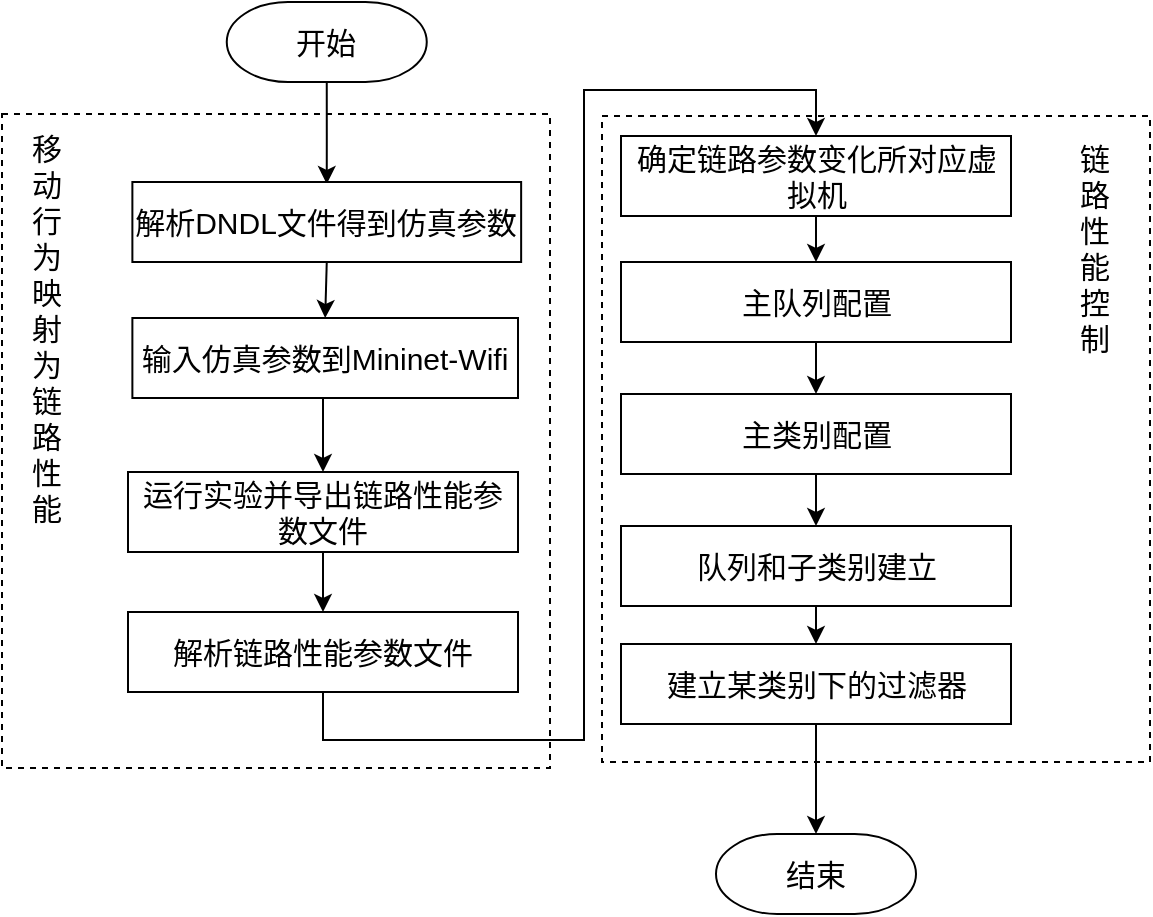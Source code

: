 <mxfile version="13.4.4" type="github" pages="13">
  <diagram id="co10jvuRVFvH3Up8rUBE" name="链路性能仿真流程图">
    <mxGraphModel dx="946" dy="550" grid="0" gridSize="10" guides="1" tooltips="1" connect="1" arrows="1" fold="1" page="1" pageScale="1" pageWidth="827" pageHeight="1169" math="0" shadow="0">
      <root>
        <mxCell id="5tyuU4lkrC8Wy0-cMUba-0" />
        <mxCell id="5tyuU4lkrC8Wy0-cMUba-1" parent="5tyuU4lkrC8Wy0-cMUba-0" />
        <mxCell id="CeI8ze2Ie1L2f3FXCORd-24" value="" style="rounded=0;whiteSpace=wrap;html=1;fontSize=13;dashed=1;" parent="5tyuU4lkrC8Wy0-cMUba-1" vertex="1">
          <mxGeometry x="533" y="385" width="274" height="323" as="geometry" />
        </mxCell>
        <mxCell id="CeI8ze2Ie1L2f3FXCORd-21" value="" style="rounded=0;whiteSpace=wrap;html=1;fontSize=13;dashed=1;" parent="5tyuU4lkrC8Wy0-cMUba-1" vertex="1">
          <mxGeometry x="233" y="384" width="274" height="327" as="geometry" />
        </mxCell>
        <mxCell id="5tyuU4lkrC8Wy0-cMUba-2" style="edgeStyle=orthogonalEdgeStyle;rounded=0;orthogonalLoop=1;jettySize=auto;html=1;exitX=0.5;exitY=1;exitDx=0;exitDy=0;exitPerimeter=0;entryX=0.5;entryY=0;entryDx=0;entryDy=0;entryPerimeter=0;" parent="5tyuU4lkrC8Wy0-cMUba-1" source="5tyuU4lkrC8Wy0-cMUba-3" edge="1">
          <mxGeometry relative="1" as="geometry">
            <mxPoint x="395.38" y="393" as="sourcePoint" />
            <mxPoint x="395.38" y="419" as="targetPoint" />
          </mxGeometry>
        </mxCell>
        <mxCell id="5tyuU4lkrC8Wy0-cMUba-3" value="开始" style="strokeWidth=1;html=1;shape=mxgraph.flowchart.terminator;whiteSpace=wrap;fontSize=15;" parent="5tyuU4lkrC8Wy0-cMUba-1" vertex="1">
          <mxGeometry x="345.38" y="328" width="100" height="40" as="geometry" />
        </mxCell>
        <mxCell id="5tyuU4lkrC8Wy0-cMUba-9" value="结束" style="strokeWidth=1;html=1;shape=mxgraph.flowchart.terminator;whiteSpace=wrap;fontSize=15;" parent="5tyuU4lkrC8Wy0-cMUba-1" vertex="1">
          <mxGeometry x="590" y="744" width="100" height="40" as="geometry" />
        </mxCell>
        <mxCell id="5tyuU4lkrC8Wy0-cMUba-24" style="edgeStyle=orthogonalEdgeStyle;rounded=0;orthogonalLoop=1;jettySize=auto;html=1;exitX=0.5;exitY=1;exitDx=0;exitDy=0;entryX=0.5;entryY=0;entryDx=0;entryDy=0;" parent="5tyuU4lkrC8Wy0-cMUba-1" source="5tyuU4lkrC8Wy0-cMUba-25" target="5tyuU4lkrC8Wy0-cMUba-27" edge="1">
          <mxGeometry relative="1" as="geometry" />
        </mxCell>
        <mxCell id="5tyuU4lkrC8Wy0-cMUba-25" value="解析DNDL文件得到仿真参数" style="rounded=0;whiteSpace=wrap;html=1;strokeWidth=1;fontSize=15;" parent="5tyuU4lkrC8Wy0-cMUba-1" vertex="1">
          <mxGeometry x="298.19" y="418" width="194.38" height="40" as="geometry" />
        </mxCell>
        <mxCell id="5tyuU4lkrC8Wy0-cMUba-27" value="输入仿真参数到Mininet-Wifi" style="rounded=0;whiteSpace=wrap;html=1;strokeWidth=1;fontSize=15;" parent="5tyuU4lkrC8Wy0-cMUba-1" vertex="1">
          <mxGeometry x="298.19" y="486" width="192.81" height="40" as="geometry" />
        </mxCell>
        <mxCell id="CeI8ze2Ie1L2f3FXCORd-14" style="edgeStyle=orthogonalEdgeStyle;rounded=0;orthogonalLoop=1;jettySize=auto;html=1;exitX=0.5;exitY=1;exitDx=0;exitDy=0;fontSize=13;" parent="5tyuU4lkrC8Wy0-cMUba-1" source="t1hBK1Ms8HOQJrqkYLsW-0" target="y8nsZPFsEvB7hDMKFxtk-0" edge="1">
          <mxGeometry relative="1" as="geometry" />
        </mxCell>
        <mxCell id="t1hBK1Ms8HOQJrqkYLsW-0" value="运行实验并导出链路性能参数文件" style="rounded=0;whiteSpace=wrap;html=1;strokeWidth=1;fontSize=15;" parent="5tyuU4lkrC8Wy0-cMUba-1" vertex="1">
          <mxGeometry x="296" y="563" width="195" height="40" as="geometry" />
        </mxCell>
        <mxCell id="y8nsZPFsEvB7hDMKFxtk-0" value="解析链路性能参数文件" style="rounded=0;whiteSpace=wrap;html=1;strokeWidth=1;fontSize=15;" parent="5tyuU4lkrC8Wy0-cMUba-1" vertex="1">
          <mxGeometry x="296" y="633" width="195" height="40" as="geometry" />
        </mxCell>
        <mxCell id="CeI8ze2Ie1L2f3FXCORd-16" style="edgeStyle=orthogonalEdgeStyle;rounded=0;orthogonalLoop=1;jettySize=auto;html=1;exitX=0.5;exitY=1;exitDx=0;exitDy=0;entryX=0.5;entryY=0;entryDx=0;entryDy=0;fontSize=13;" parent="5tyuU4lkrC8Wy0-cMUba-1" source="y8nsZPFsEvB7hDMKFxtk-0" target="CeI8ze2Ie1L2f3FXCORd-22" edge="1">
          <mxGeometry relative="1" as="geometry">
            <mxPoint x="389.5" y="710" as="sourcePoint" />
            <Array as="points">
              <mxPoint x="394" y="697" />
              <mxPoint x="524" y="697" />
              <mxPoint x="524" y="372" />
              <mxPoint x="640" y="372" />
            </Array>
          </mxGeometry>
        </mxCell>
        <mxCell id="CeI8ze2Ie1L2f3FXCORd-17" style="edgeStyle=orthogonalEdgeStyle;rounded=0;orthogonalLoop=1;jettySize=auto;html=1;exitX=0.5;exitY=1;exitDx=0;exitDy=0;fontSize=13;" parent="5tyuU4lkrC8Wy0-cMUba-1" source="CeI8ze2Ie1L2f3FXCORd-7" target="CeI8ze2Ie1L2f3FXCORd-8" edge="1">
          <mxGeometry relative="1" as="geometry" />
        </mxCell>
        <mxCell id="CeI8ze2Ie1L2f3FXCORd-7" value="主队列配置" style="rounded=0;whiteSpace=wrap;html=1;strokeWidth=1;fontSize=15;" parent="5tyuU4lkrC8Wy0-cMUba-1" vertex="1">
          <mxGeometry x="542.5" y="458" width="195" height="40" as="geometry" />
        </mxCell>
        <mxCell id="CeI8ze2Ie1L2f3FXCORd-18" style="edgeStyle=orthogonalEdgeStyle;rounded=0;orthogonalLoop=1;jettySize=auto;html=1;exitX=0.5;exitY=1;exitDx=0;exitDy=0;entryX=0.5;entryY=0;entryDx=0;entryDy=0;fontSize=13;" parent="5tyuU4lkrC8Wy0-cMUba-1" source="CeI8ze2Ie1L2f3FXCORd-8" target="CeI8ze2Ie1L2f3FXCORd-9" edge="1">
          <mxGeometry relative="1" as="geometry" />
        </mxCell>
        <mxCell id="CeI8ze2Ie1L2f3FXCORd-8" value="主类别配置" style="rounded=0;whiteSpace=wrap;html=1;strokeWidth=1;fontSize=15;" parent="5tyuU4lkrC8Wy0-cMUba-1" vertex="1">
          <mxGeometry x="542.5" y="524" width="195" height="40" as="geometry" />
        </mxCell>
        <mxCell id="CeI8ze2Ie1L2f3FXCORd-19" style="edgeStyle=orthogonalEdgeStyle;rounded=0;orthogonalLoop=1;jettySize=auto;html=1;exitX=0.5;exitY=1;exitDx=0;exitDy=0;entryX=0.5;entryY=0;entryDx=0;entryDy=0;fontSize=13;" parent="5tyuU4lkrC8Wy0-cMUba-1" source="CeI8ze2Ie1L2f3FXCORd-9" target="CeI8ze2Ie1L2f3FXCORd-10" edge="1">
          <mxGeometry relative="1" as="geometry" />
        </mxCell>
        <mxCell id="CeI8ze2Ie1L2f3FXCORd-9" value="队列和子类别建立" style="rounded=0;whiteSpace=wrap;html=1;strokeWidth=1;fontSize=15;" parent="5tyuU4lkrC8Wy0-cMUba-1" vertex="1">
          <mxGeometry x="542.5" y="590" width="195" height="40" as="geometry" />
        </mxCell>
        <mxCell id="CeI8ze2Ie1L2f3FXCORd-20" style="edgeStyle=orthogonalEdgeStyle;rounded=0;orthogonalLoop=1;jettySize=auto;html=1;exitX=0.5;exitY=1;exitDx=0;exitDy=0;entryX=0.5;entryY=0;entryDx=0;entryDy=0;entryPerimeter=0;fontSize=13;" parent="5tyuU4lkrC8Wy0-cMUba-1" source="CeI8ze2Ie1L2f3FXCORd-10" target="5tyuU4lkrC8Wy0-cMUba-9" edge="1">
          <mxGeometry relative="1" as="geometry" />
        </mxCell>
        <mxCell id="CeI8ze2Ie1L2f3FXCORd-10" value="建立某类别下的过滤器" style="rounded=0;whiteSpace=wrap;html=1;strokeWidth=1;fontSize=15;" parent="5tyuU4lkrC8Wy0-cMUba-1" vertex="1">
          <mxGeometry x="542.5" y="649" width="195" height="40" as="geometry" />
        </mxCell>
        <mxCell id="CeI8ze2Ie1L2f3FXCORd-13" style="edgeStyle=orthogonalEdgeStyle;rounded=0;orthogonalLoop=1;jettySize=auto;html=1;exitX=0.5;exitY=1;exitDx=0;exitDy=0;entryX=0.5;entryY=0;entryDx=0;entryDy=0;" parent="5tyuU4lkrC8Wy0-cMUba-1" source="5tyuU4lkrC8Wy0-cMUba-27" target="t1hBK1Ms8HOQJrqkYLsW-0" edge="1">
          <mxGeometry relative="1" as="geometry">
            <mxPoint x="405.38" y="478" as="sourcePoint" />
            <mxPoint x="404.595" y="506" as="targetPoint" />
          </mxGeometry>
        </mxCell>
        <mxCell id="CeI8ze2Ie1L2f3FXCORd-23" style="edgeStyle=orthogonalEdgeStyle;rounded=0;orthogonalLoop=1;jettySize=auto;html=1;exitX=0.5;exitY=1;exitDx=0;exitDy=0;entryX=0.5;entryY=0;entryDx=0;entryDy=0;fontSize=13;" parent="5tyuU4lkrC8Wy0-cMUba-1" source="CeI8ze2Ie1L2f3FXCORd-22" target="CeI8ze2Ie1L2f3FXCORd-7" edge="1">
          <mxGeometry relative="1" as="geometry" />
        </mxCell>
        <mxCell id="CeI8ze2Ie1L2f3FXCORd-22" value="确定链路参数变化所对应虚拟机" style="rounded=0;whiteSpace=wrap;html=1;strokeWidth=1;fontSize=15;" parent="5tyuU4lkrC8Wy0-cMUba-1" vertex="1">
          <mxGeometry x="542.5" y="395" width="195" height="40" as="geometry" />
        </mxCell>
        <mxCell id="CeI8ze2Ie1L2f3FXCORd-25" value="移&lt;br style=&quot;font-size: 15px;&quot;&gt;动&lt;br style=&quot;font-size: 15px;&quot;&gt;行&lt;br style=&quot;font-size: 15px;&quot;&gt;为&lt;br style=&quot;font-size: 15px;&quot;&gt;映&lt;br style=&quot;font-size: 15px;&quot;&gt;射&lt;br style=&quot;font-size: 15px;&quot;&gt;为&lt;br style=&quot;font-size: 15px;&quot;&gt;链&lt;br style=&quot;font-size: 15px;&quot;&gt;路&lt;br style=&quot;font-size: 15px;&quot;&gt;性&lt;br style=&quot;font-size: 15px;&quot;&gt;能" style="text;html=1;align=center;verticalAlign=middle;resizable=0;points=[];autosize=1;fontSize=15;" parent="5tyuU4lkrC8Wy0-cMUba-1" vertex="1">
          <mxGeometry x="242" y="390" width="25" height="202" as="geometry" />
        </mxCell>
        <mxCell id="CeI8ze2Ie1L2f3FXCORd-26" value="链&lt;br style=&quot;font-size: 15px;&quot;&gt;路&lt;br style=&quot;font-size: 15px;&quot;&gt;性&lt;br style=&quot;font-size: 15px;&quot;&gt;能&lt;br style=&quot;font-size: 15px;&quot;&gt;控&lt;br style=&quot;font-size: 15px;&quot;&gt;制" style="text;html=1;align=center;verticalAlign=middle;resizable=0;points=[];autosize=1;fontSize=15;" parent="5tyuU4lkrC8Wy0-cMUba-1" vertex="1">
          <mxGeometry x="766" y="395" width="25" height="112" as="geometry" />
        </mxCell>
      </root>
    </mxGraphModel>
  </diagram>
  <diagram id="v8ugOdhWxPYhqjRlqoNW" name="动态网络仿真总体流程">
    <mxGraphModel dx="119" dy="550" grid="0" gridSize="10" guides="1" tooltips="1" connect="1" arrows="1" fold="1" page="1" pageScale="1" pageWidth="827" pageHeight="1169" math="0" shadow="0">
      <root>
        <mxCell id="XkxrOACsHn2WorxNWKab-0" />
        <mxCell id="XkxrOACsHn2WorxNWKab-1" parent="XkxrOACsHn2WorxNWKab-0" />
        <mxCell id="Mo1MC63vLtY6b3FJ5kad-49" style="edgeStyle=orthogonalEdgeStyle;rounded=0;orthogonalLoop=1;jettySize=auto;html=1;exitX=0.5;exitY=1;exitDx=0;exitDy=0;exitPerimeter=0;entryX=0.5;entryY=0;entryDx=0;entryDy=0;entryPerimeter=0;" parent="XkxrOACsHn2WorxNWKab-1" source="Mo1MC63vLtY6b3FJ5kad-39" target="Mo1MC63vLtY6b3FJ5kad-48" edge="1">
          <mxGeometry relative="1" as="geometry" />
        </mxCell>
        <mxCell id="nL1qTaoogKZNM0GRkIF4-10" value="&lt;font style=&quot;font-size: 14px&quot;&gt;是&lt;/font&gt;" style="edgeLabel;html=1;align=center;verticalAlign=middle;resizable=0;points=[];" parent="Mo1MC63vLtY6b3FJ5kad-49" vertex="1" connectable="0">
          <mxGeometry x="-0.28" y="-4" relative="1" as="geometry">
            <mxPoint as="offset" />
          </mxGeometry>
        </mxCell>
        <mxCell id="nL1qTaoogKZNM0GRkIF4-2" style="edgeStyle=orthogonalEdgeStyle;rounded=0;orthogonalLoop=1;jettySize=auto;html=1;exitX=1;exitY=0.5;exitDx=0;exitDy=0;exitPerimeter=0;entryX=0.5;entryY=0;entryDx=0;entryDy=0;entryPerimeter=0;" parent="XkxrOACsHn2WorxNWKab-1" source="Mo1MC63vLtY6b3FJ5kad-39" target="Mo1MC63vLtY6b3FJ5kad-56" edge="1">
          <mxGeometry relative="1" as="geometry">
            <Array as="points">
              <mxPoint x="1241" y="254" />
              <mxPoint x="1241" y="655" />
              <mxPoint x="999" y="655" />
            </Array>
          </mxGeometry>
        </mxCell>
        <mxCell id="nL1qTaoogKZNM0GRkIF4-11" value="&lt;font style=&quot;font-size: 14px&quot;&gt;否&lt;/font&gt;" style="edgeLabel;html=1;align=center;verticalAlign=middle;resizable=0;points=[];" parent="nL1qTaoogKZNM0GRkIF4-2" vertex="1" connectable="0">
          <mxGeometry x="-0.984" y="1" relative="1" as="geometry">
            <mxPoint as="offset" />
          </mxGeometry>
        </mxCell>
        <mxCell id="Mo1MC63vLtY6b3FJ5kad-39" value="该时刻是否有终端&lt;br&gt;行为&lt;span style=&quot;font-size: 15px&quot;&gt;需要执行&lt;br style=&quot;font-size: 15px&quot;&gt;&lt;/span&gt;" style="strokeWidth=1;html=1;shape=mxgraph.flowchart.decision;whiteSpace=wrap;fontSize=15;" parent="XkxrOACsHn2WorxNWKab-1" vertex="1">
          <mxGeometry x="897" y="229" width="200" height="50" as="geometry" />
        </mxCell>
        <mxCell id="Mo1MC63vLtY6b3FJ5kad-40" style="edgeStyle=orthogonalEdgeStyle;rounded=0;orthogonalLoop=1;jettySize=auto;html=1;exitX=1;exitY=0.5;exitDx=0;exitDy=0;entryX=0;entryY=0.5;entryDx=0;entryDy=0;entryPerimeter=0;" parent="XkxrOACsHn2WorxNWKab-1" source="Mo1MC63vLtY6b3FJ5kad-41" target="Mo1MC63vLtY6b3FJ5kad-42" edge="1">
          <mxGeometry relative="1" as="geometry">
            <mxPoint x="1196.87" y="407" as="targetPoint" />
          </mxGeometry>
        </mxCell>
        <mxCell id="nL1qTaoogKZNM0GRkIF4-6" style="edgeStyle=orthogonalEdgeStyle;rounded=0;orthogonalLoop=1;jettySize=auto;html=1;exitX=0.5;exitY=1;exitDx=0;exitDy=0;" parent="XkxrOACsHn2WorxNWKab-1" source="Mo1MC63vLtY6b3FJ5kad-41" target="nL1qTaoogKZNM0GRkIF4-4" edge="1">
          <mxGeometry relative="1" as="geometry" />
        </mxCell>
        <mxCell id="Mo1MC63vLtY6b3FJ5kad-41" value="读写节点状态文件" style="rounded=0;whiteSpace=wrap;html=1;strokeWidth=1;fontSize=15;" parent="XkxrOACsHn2WorxNWKab-1" vertex="1">
          <mxGeometry x="884" y="393" width="230.75" height="40" as="geometry" />
        </mxCell>
        <mxCell id="Mo1MC63vLtY6b3FJ5kad-42" value="&lt;font style=&quot;font-size: 14px&quot;&gt;节点状态文件&lt;/font&gt;" style="shape=note;whiteSpace=wrap;html=1;backgroundOutline=1;darkOpacity=0.05;size=20;" parent="XkxrOACsHn2WorxNWKab-1" vertex="1">
          <mxGeometry x="1146" y="374.25" width="59" height="77.5" as="geometry" />
        </mxCell>
        <mxCell id="Mo1MC63vLtY6b3FJ5kad-51" style="edgeStyle=orthogonalEdgeStyle;rounded=0;orthogonalLoop=1;jettySize=auto;html=1;exitX=0;exitY=0.5;exitDx=0;exitDy=0;entryX=0;entryY=0.5;entryDx=0;entryDy=0;entryPerimeter=0;" parent="XkxrOACsHn2WorxNWKab-1" source="Mo1MC63vLtY6b3FJ5kad-43" target="Mo1MC63vLtY6b3FJ5kad-48" edge="1">
          <mxGeometry relative="1" as="geometry" />
        </mxCell>
        <mxCell id="Mo1MC63vLtY6b3FJ5kad-43" value="&lt;font style=&quot;font-size: 15px&quot;&gt;调用相应OpenStack接口或虚拟资源&lt;/font&gt;" style="rounded=0;whiteSpace=wrap;html=1;strokeWidth=1;fontSize=15;" parent="XkxrOACsHn2WorxNWKab-1" vertex="1">
          <mxGeometry x="884.0" y="521" width="230.75" height="40" as="geometry" />
        </mxCell>
        <mxCell id="Mo1MC63vLtY6b3FJ5kad-54" style="edgeStyle=orthogonalEdgeStyle;rounded=0;orthogonalLoop=1;jettySize=auto;html=1;exitX=0;exitY=0.5;exitDx=0;exitDy=0;entryX=0;entryY=0.5;entryDx=0;entryDy=0;entryPerimeter=0;exitPerimeter=0;" parent="XkxrOACsHn2WorxNWKab-1" source="Mo1MC63vLtY6b3FJ5kad-56" target="Mo1MC63vLtY6b3FJ5kad-39" edge="1">
          <mxGeometry relative="1" as="geometry">
            <Array as="points">
              <mxPoint x="842" y="701" />
              <mxPoint x="842" y="254" />
            </Array>
          </mxGeometry>
        </mxCell>
        <mxCell id="nL1qTaoogKZNM0GRkIF4-14" value="&lt;font style=&quot;font-size: 14px&quot;&gt;否&lt;/font&gt;" style="edgeLabel;html=1;align=center;verticalAlign=middle;resizable=0;points=[];" parent="Mo1MC63vLtY6b3FJ5kad-54" vertex="1" connectable="0">
          <mxGeometry x="-0.939" y="-2" relative="1" as="geometry">
            <mxPoint as="offset" />
          </mxGeometry>
        </mxCell>
        <mxCell id="nL1qTaoogKZNM0GRkIF4-1" style="edgeStyle=orthogonalEdgeStyle;rounded=0;orthogonalLoop=1;jettySize=auto;html=1;exitX=0;exitY=0.5;exitDx=0;exitDy=0;" parent="XkxrOACsHn2WorxNWKab-1" source="Mo1MC63vLtY6b3FJ5kad-45" edge="1">
          <mxGeometry relative="1" as="geometry">
            <mxPoint x="840" y="618" as="targetPoint" />
          </mxGeometry>
        </mxCell>
        <mxCell id="Mo1MC63vLtY6b3FJ5kad-45" value="&lt;font style=&quot;font-size: 15px&quot;&gt;等待一个时间间隔&lt;/font&gt;" style="rounded=0;whiteSpace=wrap;html=1;strokeWidth=1;fontSize=15;" parent="XkxrOACsHn2WorxNWKab-1" vertex="1">
          <mxGeometry x="886.87" y="598" width="230.75" height="40" as="geometry" />
        </mxCell>
        <mxCell id="Mo1MC63vLtY6b3FJ5kad-52" style="edgeStyle=orthogonalEdgeStyle;rounded=0;orthogonalLoop=1;jettySize=auto;html=1;exitX=0.5;exitY=1;exitDx=0;exitDy=0;exitPerimeter=0;entryX=0.5;entryY=0;entryDx=0;entryDy=0;" parent="XkxrOACsHn2WorxNWKab-1" source="Mo1MC63vLtY6b3FJ5kad-48" target="Mo1MC63vLtY6b3FJ5kad-41" edge="1">
          <mxGeometry relative="1" as="geometry" />
        </mxCell>
        <mxCell id="nL1qTaoogKZNM0GRkIF4-8" value="&lt;font style=&quot;font-size: 14px&quot;&gt;否&lt;/font&gt;" style="edgeLabel;html=1;align=center;verticalAlign=middle;resizable=0;points=[];" parent="Mo1MC63vLtY6b3FJ5kad-52" vertex="1" connectable="0">
          <mxGeometry x="-0.283" y="-3" relative="1" as="geometry">
            <mxPoint as="offset" />
          </mxGeometry>
        </mxCell>
        <mxCell id="Mo1MC63vLtY6b3FJ5kad-53" style="edgeStyle=orthogonalEdgeStyle;rounded=0;orthogonalLoop=1;jettySize=auto;html=1;exitX=1;exitY=0.5;exitDx=0;exitDy=0;exitPerimeter=0;" parent="XkxrOACsHn2WorxNWKab-1" source="Mo1MC63vLtY6b3FJ5kad-48" edge="1">
          <mxGeometry relative="1" as="geometry">
            <Array as="points">
              <mxPoint x="1222" y="336" />
              <mxPoint x="1222" y="578" />
              <mxPoint x="1002" y="578" />
            </Array>
            <mxPoint x="1002" y="598" as="targetPoint" />
          </mxGeometry>
        </mxCell>
        <mxCell id="nL1qTaoogKZNM0GRkIF4-9" value="&lt;font style=&quot;font-size: 14px&quot;&gt;是&lt;/font&gt;" style="edgeLabel;html=1;align=center;verticalAlign=middle;resizable=0;points=[];" parent="Mo1MC63vLtY6b3FJ5kad-53" vertex="1" connectable="0">
          <mxGeometry x="-0.975" y="1" relative="1" as="geometry">
            <mxPoint as="offset" />
          </mxGeometry>
        </mxCell>
        <mxCell id="Mo1MC63vLtY6b3FJ5kad-48" value="&lt;span style=&quot;font-size: 15px&quot;&gt;该时刻所有终端&lt;br&gt;行为是否完成&lt;br style=&quot;font-size: 15px&quot;&gt;&lt;/span&gt;" style="strokeWidth=1;html=1;shape=mxgraph.flowchart.decision;whiteSpace=wrap;fontSize=15;" parent="XkxrOACsHn2WorxNWKab-1" vertex="1">
          <mxGeometry x="899.38" y="310.5" width="200" height="50" as="geometry" />
        </mxCell>
        <mxCell id="nL1qTaoogKZNM0GRkIF4-12" style="edgeStyle=orthogonalEdgeStyle;rounded=0;orthogonalLoop=1;jettySize=auto;html=1;exitX=0.5;exitY=1;exitDx=0;exitDy=0;exitPerimeter=0;entryX=0.5;entryY=0;entryDx=0;entryDy=0;entryPerimeter=0;" parent="XkxrOACsHn2WorxNWKab-1" source="Mo1MC63vLtY6b3FJ5kad-56" target="nL1qTaoogKZNM0GRkIF4-0" edge="1">
          <mxGeometry relative="1" as="geometry" />
        </mxCell>
        <mxCell id="nL1qTaoogKZNM0GRkIF4-13" value="&lt;font style=&quot;font-size: 14px&quot;&gt;是&lt;/font&gt;" style="edgeLabel;html=1;align=center;verticalAlign=middle;resizable=0;points=[];" parent="nL1qTaoogKZNM0GRkIF4-12" vertex="1" connectable="0">
          <mxGeometry x="-0.333" relative="1" as="geometry">
            <mxPoint as="offset" />
          </mxGeometry>
        </mxCell>
        <mxCell id="Mo1MC63vLtY6b3FJ5kad-56" value="&lt;span style=&quot;font-size: 15px&quot;&gt;该时刻仿真是否结束&lt;br style=&quot;font-size: 15px&quot;&gt;&lt;/span&gt;" style="strokeWidth=1;html=1;shape=mxgraph.flowchart.decision;whiteSpace=wrap;fontSize=15;" parent="XkxrOACsHn2WorxNWKab-1" vertex="1">
          <mxGeometry x="899.38" y="676" width="200" height="50" as="geometry" />
        </mxCell>
        <mxCell id="nL1qTaoogKZNM0GRkIF4-0" value="结束" style="strokeWidth=1;html=1;shape=mxgraph.flowchart.terminator;whiteSpace=wrap;fontSize=15;" parent="XkxrOACsHn2WorxNWKab-1" vertex="1">
          <mxGeometry x="949.38" y="759" width="100" height="40" as="geometry" />
        </mxCell>
        <mxCell id="nL1qTaoogKZNM0GRkIF4-15" style="edgeStyle=orthogonalEdgeStyle;rounded=0;orthogonalLoop=1;jettySize=auto;html=1;exitX=0.5;exitY=1;exitDx=0;exitDy=0;exitPerimeter=0;entryX=0.5;entryY=0;entryDx=0;entryDy=0;entryPerimeter=0;" parent="XkxrOACsHn2WorxNWKab-1" source="nL1qTaoogKZNM0GRkIF4-3" target="Mo1MC63vLtY6b3FJ5kad-39" edge="1">
          <mxGeometry relative="1" as="geometry" />
        </mxCell>
        <mxCell id="nL1qTaoogKZNM0GRkIF4-3" value="开始" style="strokeWidth=1;html=1;shape=mxgraph.flowchart.terminator;whiteSpace=wrap;fontSize=15;" parent="XkxrOACsHn2WorxNWKab-1" vertex="1">
          <mxGeometry x="947" y="168" width="100" height="40" as="geometry" />
        </mxCell>
        <mxCell id="nL1qTaoogKZNM0GRkIF4-7" style="edgeStyle=orthogonalEdgeStyle;rounded=0;orthogonalLoop=1;jettySize=auto;html=1;exitX=0.5;exitY=1;exitDx=0;exitDy=0;entryX=0.5;entryY=0;entryDx=0;entryDy=0;" parent="XkxrOACsHn2WorxNWKab-1" source="nL1qTaoogKZNM0GRkIF4-4" target="Mo1MC63vLtY6b3FJ5kad-43" edge="1">
          <mxGeometry relative="1" as="geometry" />
        </mxCell>
        <mxCell id="nL1qTaoogKZNM0GRkIF4-4" value="分析需要调用的OpenStack接口或虚拟资源" style="rounded=0;whiteSpace=wrap;html=1;strokeWidth=1;fontSize=15;" parent="XkxrOACsHn2WorxNWKab-1" vertex="1">
          <mxGeometry x="884" y="461" width="230.75" height="40" as="geometry" />
        </mxCell>
      </root>
    </mxGraphModel>
  </diagram>
  <diagram id="v5aXhmTwd5rnh7bOguwu" name="链路状态流程">
    <mxGraphModel dx="946" dy="550" grid="0" gridSize="10" guides="1" tooltips="1" connect="1" arrows="1" fold="1" page="1" pageScale="1" pageWidth="827" pageHeight="1169" math="0" shadow="0">
      <root>
        <mxCell id="1NIYpctE9vrBq3obQ2Xj-0" />
        <mxCell id="1NIYpctE9vrBq3obQ2Xj-1" parent="1NIYpctE9vrBq3obQ2Xj-0" />
        <mxCell id="1NIYpctE9vrBq3obQ2Xj-33" style="edgeStyle=orthogonalEdgeStyle;rounded=0;orthogonalLoop=1;jettySize=auto;html=1;exitX=0.5;exitY=1;exitDx=0;exitDy=0;exitPerimeter=0;entryX=0.5;entryY=0;entryDx=0;entryDy=0;entryPerimeter=0;" parent="1NIYpctE9vrBq3obQ2Xj-1" source="1NIYpctE9vrBq3obQ2Xj-34" target="1NIYpctE9vrBq3obQ2Xj-39" edge="1">
          <mxGeometry relative="1" as="geometry" />
        </mxCell>
        <mxCell id="1NIYpctE9vrBq3obQ2Xj-34" value="仿真流程开始" style="strokeWidth=1;html=1;shape=mxgraph.flowchart.terminator;whiteSpace=wrap;fontSize=15;" parent="1NIYpctE9vrBq3obQ2Xj-1" vertex="1">
          <mxGeometry x="376.38" y="30" width="100" height="40" as="geometry" />
        </mxCell>
        <mxCell id="1NIYpctE9vrBq3obQ2Xj-35" value="" style="edgeStyle=orthogonalEdgeStyle;rounded=0;orthogonalLoop=1;jettySize=auto;html=1;exitX=1;exitY=0.5;exitDx=0;exitDy=0;exitPerimeter=0;strokeWidth=1;fontSize=15;" parent="1NIYpctE9vrBq3obQ2Xj-1" source="1NIYpctE9vrBq3obQ2Xj-39" target="1NIYpctE9vrBq3obQ2Xj-40" edge="1">
          <mxGeometry relative="1" as="geometry">
            <mxPoint x="430" y="641" as="targetPoint" />
            <mxPoint x="538.38" y="146" as="sourcePoint" />
            <Array as="points">
              <mxPoint x="581" y="141" />
              <mxPoint x="581" y="686" />
              <mxPoint x="430" y="686" />
            </Array>
          </mxGeometry>
        </mxCell>
        <mxCell id="1NIYpctE9vrBq3obQ2Xj-36" value="是" style="text;html=1;align=center;verticalAlign=middle;resizable=0;points=[];labelBackgroundColor=#ffffff;fontSize=15;" parent="1NIYpctE9vrBq3obQ2Xj-35" vertex="1" connectable="0">
          <mxGeometry x="-0.944" y="-1" relative="1" as="geometry">
            <mxPoint x="-10.38" y="-1" as="offset" />
          </mxGeometry>
        </mxCell>
        <mxCell id="1NIYpctE9vrBq3obQ2Xj-37" style="edgeStyle=orthogonalEdgeStyle;rounded=0;orthogonalLoop=1;jettySize=auto;html=1;exitX=0.5;exitY=1;exitDx=0;exitDy=0;exitPerimeter=0;entryX=0.5;entryY=0;entryDx=0;entryDy=0;entryPerimeter=0;strokeWidth=1;fontSize=15;" parent="1NIYpctE9vrBq3obQ2Xj-1" source="1NIYpctE9vrBq3obQ2Xj-39" target="1NIYpctE9vrBq3obQ2Xj-44" edge="1">
          <mxGeometry relative="1" as="geometry" />
        </mxCell>
        <mxCell id="1NIYpctE9vrBq3obQ2Xj-38" value="否" style="text;html=1;align=center;verticalAlign=middle;resizable=0;points=[];labelBackgroundColor=#ffffff;fontSize=15;" parent="1NIYpctE9vrBq3obQ2Xj-37" vertex="1" connectable="0">
          <mxGeometry x="-0.125" y="-1" relative="1" as="geometry">
            <mxPoint as="offset" />
          </mxGeometry>
        </mxCell>
        <mxCell id="1NIYpctE9vrBq3obQ2Xj-39" value="&lt;span style=&quot;font-size: 15px&quot;&gt;该时刻仿真是否结束&lt;br style=&quot;font-size: 15px&quot;&gt;&lt;/span&gt;" style="strokeWidth=1;html=1;shape=mxgraph.flowchart.decision;whiteSpace=wrap;fontSize=15;" parent="1NIYpctE9vrBq3obQ2Xj-1" vertex="1">
          <mxGeometry x="326.38" y="116" width="200" height="50" as="geometry" />
        </mxCell>
        <mxCell id="1NIYpctE9vrBq3obQ2Xj-40" value="仿真流程结束" style="strokeWidth=1;html=1;shape=mxgraph.flowchart.terminator;whiteSpace=wrap;fontSize=15;" parent="1NIYpctE9vrBq3obQ2Xj-1" vertex="1">
          <mxGeometry x="376.38" y="711" width="100" height="40" as="geometry" />
        </mxCell>
        <mxCell id="1NIYpctE9vrBq3obQ2Xj-41" style="edgeStyle=orthogonalEdgeStyle;rounded=0;orthogonalLoop=1;jettySize=auto;html=1;exitX=0;exitY=0.5;exitDx=0;exitDy=0;exitPerimeter=0;strokeWidth=1;fontSize=15;" parent="1NIYpctE9vrBq3obQ2Xj-1" edge="1">
          <mxGeometry relative="1" as="geometry">
            <mxPoint x="427" y="96" as="targetPoint" />
            <mxPoint x="327.38" y="231" as="sourcePoint" />
            <Array as="points">
              <mxPoint x="293" y="231" />
              <mxPoint x="293" y="96" />
            </Array>
          </mxGeometry>
        </mxCell>
        <mxCell id="1NIYpctE9vrBq3obQ2Xj-42" value="否" style="text;html=1;align=center;verticalAlign=middle;resizable=0;points=[];labelBackgroundColor=#ffffff;fontSize=15;" parent="1NIYpctE9vrBq3obQ2Xj-41" vertex="1" connectable="0">
          <mxGeometry x="-0.933" y="2" relative="1" as="geometry">
            <mxPoint as="offset" />
          </mxGeometry>
        </mxCell>
        <mxCell id="1NIYpctE9vrBq3obQ2Xj-43" value="是" style="edgeStyle=orthogonalEdgeStyle;rounded=0;orthogonalLoop=1;jettySize=auto;html=1;exitX=0.5;exitY=1;exitDx=0;exitDy=0;exitPerimeter=0;entryX=0.5;entryY=0;entryDx=0;entryDy=0;entryPerimeter=0;strokeWidth=1;fontSize=15;" parent="1NIYpctE9vrBq3obQ2Xj-1" source="1NIYpctE9vrBq3obQ2Xj-44" target="1NIYpctE9vrBq3obQ2Xj-54" edge="1">
          <mxGeometry relative="1" as="geometry" />
        </mxCell>
        <mxCell id="1NIYpctE9vrBq3obQ2Xj-44" value="该时刻是否收到&lt;br&gt;时间管理模块任务&lt;span style=&quot;font-size: 15px&quot;&gt;&lt;br style=&quot;font-size: 15px&quot;&gt;&lt;/span&gt;" style="strokeWidth=1;html=1;shape=mxgraph.flowchart.decision;whiteSpace=wrap;fontSize=15;" parent="1NIYpctE9vrBq3obQ2Xj-1" vertex="1">
          <mxGeometry x="324.38" y="206" width="200" height="50" as="geometry" />
        </mxCell>
        <mxCell id="1NIYpctE9vrBq3obQ2Xj-45" style="edgeStyle=orthogonalEdgeStyle;rounded=0;orthogonalLoop=1;jettySize=auto;html=1;exitX=0.5;exitY=1;exitDx=0;exitDy=0;exitPerimeter=0;strokeWidth=1;fontSize=15;" parent="1NIYpctE9vrBq3obQ2Xj-1" source="1NIYpctE9vrBq3obQ2Xj-49" edge="1">
          <mxGeometry relative="1" as="geometry">
            <mxPoint x="339" y="746" as="sourcePoint" />
            <mxPoint x="426" y="86" as="targetPoint" />
            <Array as="points">
              <mxPoint x="431" y="675" />
              <mxPoint x="270" y="675" />
              <mxPoint x="270" y="86" />
            </Array>
          </mxGeometry>
        </mxCell>
        <mxCell id="1NIYpctE9vrBq3obQ2Xj-46" value="&lt;font style=&quot;font-size: 14px&quot;&gt;是&lt;/font&gt;" style="text;html=1;align=center;verticalAlign=middle;resizable=0;points=[];labelBackgroundColor=#ffffff;" parent="1NIYpctE9vrBq3obQ2Xj-45" vertex="1" connectable="0">
          <mxGeometry x="-0.778" y="-1" relative="1" as="geometry">
            <mxPoint as="offset" />
          </mxGeometry>
        </mxCell>
        <mxCell id="1NIYpctE9vrBq3obQ2Xj-47" style="edgeStyle=orthogonalEdgeStyle;rounded=0;orthogonalLoop=1;jettySize=auto;html=1;strokeWidth=1;fontSize=15;exitX=0;exitY=0.5;exitDx=0;exitDy=0;exitPerimeter=0;" parent="1NIYpctE9vrBq3obQ2Xj-1" source="1NIYpctE9vrBq3obQ2Xj-49" edge="1">
          <mxGeometry relative="1" as="geometry">
            <mxPoint x="420" y="276" as="targetPoint" />
            <mxPoint x="320" y="641" as="sourcePoint" />
            <Array as="points">
              <mxPoint x="284" y="637" />
              <mxPoint x="284" y="276" />
            </Array>
          </mxGeometry>
        </mxCell>
        <mxCell id="1NIYpctE9vrBq3obQ2Xj-48" value="否" style="text;html=1;align=center;verticalAlign=middle;resizable=0;points=[];labelBackgroundColor=#ffffff;fontSize=15;" parent="1NIYpctE9vrBq3obQ2Xj-47" vertex="1" connectable="0">
          <mxGeometry x="-0.936" y="-2" relative="1" as="geometry">
            <mxPoint as="offset" />
          </mxGeometry>
        </mxCell>
        <mxCell id="1NIYpctE9vrBq3obQ2Xj-49" value="&lt;span style=&quot;font-size: 15px&quot;&gt;是否完成该时刻链路控制&lt;/span&gt;" style="strokeWidth=1;html=1;shape=mxgraph.flowchart.decision;whiteSpace=wrap;fontSize=15;" parent="1NIYpctE9vrBq3obQ2Xj-1" vertex="1">
          <mxGeometry x="326.38" y="612" width="200" height="50" as="geometry" />
        </mxCell>
        <mxCell id="1NIYpctE9vrBq3obQ2Xj-50" style="edgeStyle=orthogonalEdgeStyle;rounded=0;orthogonalLoop=1;jettySize=auto;html=1;exitX=0.5;exitY=1;exitDx=0;exitDy=0;exitPerimeter=0;entryX=0.5;entryY=0;entryDx=0;entryDy=0;" parent="1NIYpctE9vrBq3obQ2Xj-1" source="1NIYpctE9vrBq3obQ2Xj-54" edge="1">
          <mxGeometry relative="1" as="geometry">
            <mxPoint x="424.38" y="394" as="targetPoint" />
          </mxGeometry>
        </mxCell>
        <mxCell id="1NIYpctE9vrBq3obQ2Xj-51" value="&lt;font style=&quot;font-size: 15px&quot;&gt;是&lt;/font&gt;" style="text;html=1;align=center;verticalAlign=middle;resizable=0;points=[];labelBackgroundColor=#ffffff;" parent="1NIYpctE9vrBq3obQ2Xj-50" vertex="1" connectable="0">
          <mxGeometry x="0.011" y="7" relative="1" as="geometry">
            <mxPoint x="-6" y="-6" as="offset" />
          </mxGeometry>
        </mxCell>
        <mxCell id="1NIYpctE9vrBq3obQ2Xj-52" style="edgeStyle=orthogonalEdgeStyle;rounded=0;orthogonalLoop=1;jettySize=auto;html=1;exitX=1;exitY=0.5;exitDx=0;exitDy=0;exitPerimeter=0;entryX=1;entryY=0.5;entryDx=0;entryDy=0;entryPerimeter=0;" parent="1NIYpctE9vrBq3obQ2Xj-1" source="1NIYpctE9vrBq3obQ2Xj-54" target="1NIYpctE9vrBq3obQ2Xj-49" edge="1">
          <mxGeometry relative="1" as="geometry">
            <Array as="points">
              <mxPoint x="566" y="321" />
              <mxPoint x="566" y="637" />
            </Array>
          </mxGeometry>
        </mxCell>
        <mxCell id="1NIYpctE9vrBq3obQ2Xj-53" value="&lt;font style=&quot;font-size: 14px&quot;&gt;否&lt;/font&gt;" style="text;html=1;align=center;verticalAlign=middle;resizable=0;points=[];labelBackgroundColor=#ffffff;" parent="1NIYpctE9vrBq3obQ2Xj-52" vertex="1" connectable="0">
          <mxGeometry x="-0.941" y="4" relative="1" as="geometry">
            <mxPoint as="offset" />
          </mxGeometry>
        </mxCell>
        <mxCell id="1NIYpctE9vrBq3obQ2Xj-54" value="&lt;span style=&quot;font-size: 15px&quot;&gt;该任务是否有效&lt;br style=&quot;font-size: 15px&quot;&gt;&lt;/span&gt;" style="strokeWidth=1;html=1;shape=mxgraph.flowchart.decision;whiteSpace=wrap;fontSize=15;" parent="1NIYpctE9vrBq3obQ2Xj-1" vertex="1">
          <mxGeometry x="324.38" y="296" width="200" height="50" as="geometry" />
        </mxCell>
        <mxCell id="1NIYpctE9vrBq3obQ2Xj-55" style="edgeStyle=orthogonalEdgeStyle;rounded=0;orthogonalLoop=1;jettySize=auto;html=1;exitX=0.5;exitY=1;exitDx=0;exitDy=0;entryX=0.5;entryY=0;entryDx=0;entryDy=0;" parent="1NIYpctE9vrBq3obQ2Xj-1" source="1NIYpctE9vrBq3obQ2Xj-56" target="1NIYpctE9vrBq3obQ2Xj-58" edge="1">
          <mxGeometry relative="1" as="geometry" />
        </mxCell>
        <mxCell id="1NIYpctE9vrBq3obQ2Xj-56" value="调用驱动模块" style="rounded=0;whiteSpace=wrap;html=1;strokeWidth=1;fontSize=15;" parent="1NIYpctE9vrBq3obQ2Xj-1" vertex="1">
          <mxGeometry x="354.38" y="395" width="140" height="40" as="geometry" />
        </mxCell>
        <mxCell id="1NIYpctE9vrBq3obQ2Xj-57" style="edgeStyle=orthogonalEdgeStyle;rounded=0;orthogonalLoop=1;jettySize=auto;html=1;exitX=0.5;exitY=1;exitDx=0;exitDy=0;entryX=0.5;entryY=0;entryDx=0;entryDy=0;entryPerimeter=0;" parent="1NIYpctE9vrBq3obQ2Xj-1" source="1NIYpctE9vrBq3obQ2Xj-58" target="1NIYpctE9vrBq3obQ2Xj-63" edge="1">
          <mxGeometry relative="1" as="geometry" />
        </mxCell>
        <mxCell id="1NIYpctE9vrBq3obQ2Xj-58" value="修改节点状态文件" style="rounded=0;whiteSpace=wrap;html=1;strokeWidth=1;fontSize=15;" parent="1NIYpctE9vrBq3obQ2Xj-1" vertex="1">
          <mxGeometry x="356.38" y="463" width="140" height="40" as="geometry" />
        </mxCell>
        <mxCell id="1NIYpctE9vrBq3obQ2Xj-59" style="edgeStyle=orthogonalEdgeStyle;rounded=0;orthogonalLoop=1;jettySize=auto;html=1;exitX=0.5;exitY=1;exitDx=0;exitDy=0;exitPerimeter=0;" parent="1NIYpctE9vrBq3obQ2Xj-1" source="1NIYpctE9vrBq3obQ2Xj-63" edge="1">
          <mxGeometry relative="1" as="geometry">
            <mxPoint x="426" y="609" as="targetPoint" />
            <Array as="points">
              <mxPoint x="426" y="609" />
              <mxPoint x="426" y="609" />
            </Array>
          </mxGeometry>
        </mxCell>
        <mxCell id="1NIYpctE9vrBq3obQ2Xj-60" value="&lt;font style=&quot;font-size: 14px&quot;&gt;否&lt;/font&gt;" style="text;html=1;align=center;verticalAlign=middle;resizable=0;points=[];labelBackgroundColor=#ffffff;" parent="1NIYpctE9vrBq3obQ2Xj-59" vertex="1" connectable="0">
          <mxGeometry x="-0.232" y="1" relative="1" as="geometry">
            <mxPoint as="offset" />
          </mxGeometry>
        </mxCell>
        <mxCell id="1NIYpctE9vrBq3obQ2Xj-61" style="edgeStyle=orthogonalEdgeStyle;rounded=0;orthogonalLoop=1;jettySize=auto;html=1;exitX=0;exitY=0.5;exitDx=0;exitDy=0;exitPerimeter=0;entryX=0;entryY=0.5;entryDx=0;entryDy=0;entryPerimeter=0;" parent="1NIYpctE9vrBq3obQ2Xj-1" source="1NIYpctE9vrBq3obQ2Xj-63" target="1NIYpctE9vrBq3obQ2Xj-54" edge="1">
          <mxGeometry relative="1" as="geometry">
            <Array as="points">
              <mxPoint x="298" y="550" />
              <mxPoint x="298" y="321" />
            </Array>
          </mxGeometry>
        </mxCell>
        <mxCell id="1NIYpctE9vrBq3obQ2Xj-62" value="&lt;font style=&quot;font-size: 14px&quot;&gt;是&lt;/font&gt;" style="text;html=1;align=center;verticalAlign=middle;resizable=0;points=[];labelBackgroundColor=#ffffff;" parent="1NIYpctE9vrBq3obQ2Xj-61" vertex="1" connectable="0">
          <mxGeometry x="-0.901" relative="1" as="geometry">
            <mxPoint as="offset" />
          </mxGeometry>
        </mxCell>
        <mxCell id="1NIYpctE9vrBq3obQ2Xj-63" value="&lt;span style=&quot;font-size: 15px&quot;&gt;是否触发其他任务&lt;/span&gt;" style="strokeWidth=1;html=1;shape=mxgraph.flowchart.decision;whiteSpace=wrap;fontSize=15;" parent="1NIYpctE9vrBq3obQ2Xj-1" vertex="1">
          <mxGeometry x="326.38" y="525" width="200" height="50" as="geometry" />
        </mxCell>
      </root>
    </mxGraphModel>
  </diagram>
  <diagram id="BHsUnkRRkDvubZXYA5oQ" name="位置到链路状态转换">
    <mxGraphModel dx="946" dy="550" grid="0" gridSize="10" guides="1" tooltips="1" connect="1" arrows="1" fold="1" page="1" pageScale="1" pageWidth="827" pageHeight="1169" math="0" shadow="0">
      <root>
        <mxCell id="GKkQAI3s9Y34zm4RplyS-0" />
        <mxCell id="GKkQAI3s9Y34zm4RplyS-1" parent="GKkQAI3s9Y34zm4RplyS-0" />
        <mxCell id="GKkQAI3s9Y34zm4RplyS-2" value="生成拓扑与&lt;br&gt;链路参数文件" style="rounded=0;whiteSpace=wrap;html=1;strokeWidth=1;fontSize=15;" parent="GKkQAI3s9Y34zm4RplyS-1" vertex="1">
          <mxGeometry x="630" y="200" width="120" height="60" as="geometry" />
        </mxCell>
        <mxCell id="67PsZ09Hbw13mkb_fZ4C-0" value="DNDL文件得到仿真参数" style="rounded=0;whiteSpace=wrap;html=1;strokeWidth=1;fontSize=15;" parent="GKkQAI3s9Y34zm4RplyS-1" vertex="1">
          <mxGeometry x="134" y="200" width="120" height="60" as="geometry" />
        </mxCell>
        <mxCell id="67PsZ09Hbw13mkb_fZ4C-1" value="输入仿真参数到Mininet-Wifi" style="rounded=0;whiteSpace=wrap;html=1;strokeWidth=1;fontSize=15;" parent="GKkQAI3s9Y34zm4RplyS-1" vertex="1">
          <mxGeometry x="300" y="200" width="120" height="60" as="geometry" />
        </mxCell>
        <mxCell id="67PsZ09Hbw13mkb_fZ4C-4" value="运行仿真实验测试连接性" style="rounded=0;whiteSpace=wrap;html=1;strokeWidth=1;fontSize=15;" parent="GKkQAI3s9Y34zm4RplyS-1" vertex="1">
          <mxGeometry x="465" y="200" width="120" height="60" as="geometry" />
        </mxCell>
        <mxCell id="67PsZ09Hbw13mkb_fZ4C-6" value="" style="shape=flexArrow;endArrow=classic;html=1;strokeWidth=1;fontSize=15;" parent="GKkQAI3s9Y34zm4RplyS-1" edge="1">
          <mxGeometry width="50" height="50" relative="1" as="geometry">
            <mxPoint x="260" y="229" as="sourcePoint" />
            <mxPoint x="297" y="229" as="targetPoint" />
          </mxGeometry>
        </mxCell>
        <mxCell id="67PsZ09Hbw13mkb_fZ4C-10" value="" style="shape=flexArrow;endArrow=classic;html=1;strokeWidth=1;fontSize=15;" parent="GKkQAI3s9Y34zm4RplyS-1" edge="1">
          <mxGeometry width="50" height="50" relative="1" as="geometry">
            <mxPoint x="426" y="229.5" as="sourcePoint" />
            <mxPoint x="463" y="229.5" as="targetPoint" />
          </mxGeometry>
        </mxCell>
        <mxCell id="67PsZ09Hbw13mkb_fZ4C-11" value="" style="shape=flexArrow;endArrow=classic;html=1;strokeWidth=1;fontSize=15;" parent="GKkQAI3s9Y34zm4RplyS-1" edge="1">
          <mxGeometry width="50" height="50" relative="1" as="geometry">
            <mxPoint x="590" y="229.5" as="sourcePoint" />
            <mxPoint x="627" y="229.5" as="targetPoint" />
          </mxGeometry>
        </mxCell>
        <mxCell id="aE10ST6rSshi5V1inHw0-2" value="&lt;span style=&quot;font-size: 15px ; white-space: normal&quot;&gt;&amp;nbsp; &amp;nbsp; 移动行为、&lt;/span&gt;&lt;br style=&quot;font-size: 15px ; white-space: normal&quot;&gt;&lt;span style=&quot;font-size: 15px ; white-space: normal&quot;&gt;拓扑创建&lt;/span&gt;" style="whiteSpace=wrap;html=1;shape=mxgraph.basic.oval_callout" parent="GKkQAI3s9Y34zm4RplyS-1" vertex="1">
          <mxGeometry x="143" y="120" width="119" height="72" as="geometry" />
        </mxCell>
        <mxCell id="aE10ST6rSshi5V1inHw0-3" value="&lt;span style=&quot;font-size: 15px&quot;&gt;节点连接性、&lt;br&gt;&lt;/span&gt;&lt;font style=&quot;font-size: 16px&quot;&gt;链路状态&lt;/font&gt;" style="whiteSpace=wrap;html=1;shape=mxgraph.basic.oval_callout" parent="GKkQAI3s9Y34zm4RplyS-1" vertex="1">
          <mxGeometry x="641" y="120" width="119" height="72" as="geometry" />
        </mxCell>
      </root>
    </mxGraphModel>
  </diagram>
  <diagram id="mybCoziPztsJB4F4yMcH" name="TC控制流程">
    <mxGraphModel dx="946" dy="550" grid="0" gridSize="10" guides="1" tooltips="1" connect="1" arrows="1" fold="1" page="1" pageScale="1" pageWidth="827" pageHeight="1169" math="0" shadow="0">
      <root>
        <mxCell id="ytn2ATOzjRRS6rHDC3zz-0" />
        <mxCell id="ytn2ATOzjRRS6rHDC3zz-1" parent="ytn2ATOzjRRS6rHDC3zz-0" />
        <mxCell id="ytn2ATOzjRRS6rHDC3zz-2" value="&lt;font style=&quot;font-size: 15px&quot;&gt;主队列配置&lt;/font&gt;" style="rounded=0;whiteSpace=wrap;html=1;" parent="ytn2ATOzjRRS6rHDC3zz-1" vertex="1">
          <mxGeometry x="200" y="200" width="120" height="60" as="geometry" />
        </mxCell>
        <mxCell id="ytn2ATOzjRRS6rHDC3zz-3" value="&lt;font style=&quot;font-size: 15px&quot;&gt;主类别配置&lt;/font&gt;" style="rounded=0;whiteSpace=wrap;html=1;" parent="ytn2ATOzjRRS6rHDC3zz-1" vertex="1">
          <mxGeometry x="370" y="200" width="120" height="60" as="geometry" />
        </mxCell>
        <mxCell id="ytn2ATOzjRRS6rHDC3zz-4" value="&lt;font style=&quot;font-size: 15px&quot;&gt;子队列和子类别建立&lt;/font&gt;" style="rounded=0;whiteSpace=wrap;html=1;" parent="ytn2ATOzjRRS6rHDC3zz-1" vertex="1">
          <mxGeometry x="540" y="200" width="120" height="60" as="geometry" />
        </mxCell>
        <mxCell id="ytn2ATOzjRRS6rHDC3zz-5" value="&lt;font style=&quot;font-size: 15px&quot;&gt;为所有类别建立过滤器&lt;/font&gt;" style="rounded=0;whiteSpace=wrap;html=1;" parent="ytn2ATOzjRRS6rHDC3zz-1" vertex="1">
          <mxGeometry x="707" y="200" width="120" height="60" as="geometry" />
        </mxCell>
        <mxCell id="ytn2ATOzjRRS6rHDC3zz-6" value="" style="edgeStyle=orthogonalEdgeStyle;rounded=0;orthogonalLoop=1;jettySize=auto;html=1;strokeWidth=5;strokeColor=#00CC00;" parent="ytn2ATOzjRRS6rHDC3zz-1" edge="1">
          <mxGeometry relative="1" as="geometry">
            <mxPoint x="490" y="229.5" as="sourcePoint" />
            <mxPoint x="540" y="229.5" as="targetPoint" />
          </mxGeometry>
        </mxCell>
        <mxCell id="ytn2ATOzjRRS6rHDC3zz-7" value="" style="edgeStyle=orthogonalEdgeStyle;rounded=0;orthogonalLoop=1;jettySize=auto;html=1;strokeWidth=5;strokeColor=#00CC00;" parent="ytn2ATOzjRRS6rHDC3zz-1" edge="1">
          <mxGeometry relative="1" as="geometry">
            <mxPoint x="660" y="229.5" as="sourcePoint" />
            <mxPoint x="710" y="229.5" as="targetPoint" />
          </mxGeometry>
        </mxCell>
        <mxCell id="ytn2ATOzjRRS6rHDC3zz-8" value="" style="edgeStyle=orthogonalEdgeStyle;rounded=0;orthogonalLoop=1;jettySize=auto;html=1;strokeWidth=5;strokeColor=#00CC00;" parent="ytn2ATOzjRRS6rHDC3zz-1" edge="1">
          <mxGeometry relative="1" as="geometry">
            <mxPoint x="320" y="229.5" as="sourcePoint" />
            <mxPoint x="370" y="229.5" as="targetPoint" />
          </mxGeometry>
        </mxCell>
      </root>
    </mxGraphModel>
  </diagram>
  <diagram id="YlsjJk3qFBIClGGXTEKs" name="TC实现流量控制的层次结构">
    <mxGraphModel dx="946" dy="550" grid="0" gridSize="10" guides="1" tooltips="1" connect="1" arrows="1" fold="1" page="1" pageScale="1" pageWidth="827" pageHeight="1169" math="0" shadow="0">
      <root>
        <mxCell id="fnKajMrADjHomvk5kSVf-0" />
        <mxCell id="fnKajMrADjHomvk5kSVf-1" parent="fnKajMrADjHomvk5kSVf-0" />
        <mxCell id="fnKajMrADjHomvk5kSVf-8" style="edgeStyle=none;rounded=0;orthogonalLoop=1;jettySize=auto;html=1;exitX=1;exitY=1;exitDx=0;exitDy=0;entryX=0.5;entryY=0;entryDx=0;entryDy=0;fontSize=13;" parent="fnKajMrADjHomvk5kSVf-1" source="c24Iy8EifJ2bUf_S-Fs_-0" target="fnKajMrADjHomvk5kSVf-4" edge="1">
          <mxGeometry relative="1" as="geometry">
            <mxPoint x="421.749" y="266.749" as="sourcePoint" />
          </mxGeometry>
        </mxCell>
        <mxCell id="fnKajMrADjHomvk5kSVf-9" style="edgeStyle=none;rounded=0;orthogonalLoop=1;jettySize=auto;html=1;entryX=0.5;entryY=0;entryDx=0;entryDy=0;fontSize=13;" parent="fnKajMrADjHomvk5kSVf-1" source="fnKajMrADjHomvk5kSVf-4" target="fnKajMrADjHomvk5kSVf-5" edge="1">
          <mxGeometry relative="1" as="geometry" />
        </mxCell>
        <mxCell id="fnKajMrADjHomvk5kSVf-10" style="edgeStyle=none;rounded=0;orthogonalLoop=1;jettySize=auto;html=1;exitX=1;exitY=1;exitDx=0;exitDy=0;entryX=0.5;entryY=0;entryDx=0;entryDy=0;fontSize=13;" parent="fnKajMrADjHomvk5kSVf-1" source="fnKajMrADjHomvk5kSVf-4" target="fnKajMrADjHomvk5kSVf-6" edge="1">
          <mxGeometry relative="1" as="geometry" />
        </mxCell>
        <mxCell id="fnKajMrADjHomvk5kSVf-4" value="类1" style="rounded=0;whiteSpace=wrap;html=1;fontSize=13;" parent="fnKajMrADjHomvk5kSVf-1" vertex="1">
          <mxGeometry x="443" y="287" width="80" height="37" as="geometry" />
        </mxCell>
        <mxCell id="fnKajMrADjHomvk5kSVf-5" value="基于端口的过滤器" style="rhombus;whiteSpace=wrap;html=1;fontSize=13;" parent="fnKajMrADjHomvk5kSVf-1" vertex="1">
          <mxGeometry x="309" y="348" width="160" height="50" as="geometry" />
        </mxCell>
        <mxCell id="fnKajMrADjHomvk5kSVf-6" value="基于路由的过滤器" style="rhombus;whiteSpace=wrap;html=1;fontSize=13;" parent="fnKajMrADjHomvk5kSVf-1" vertex="1">
          <mxGeometry x="497" y="348" width="160" height="50" as="geometry" />
        </mxCell>
        <mxCell id="c24Iy8EifJ2bUf_S-Fs_-0" value="根队列" style="ellipse;whiteSpace=wrap;html=1;fontSize=13;" parent="fnKajMrADjHomvk5kSVf-1" vertex="1">
          <mxGeometry x="359" y="223" width="80" height="51" as="geometry" />
        </mxCell>
        <mxCell id="c24Iy8EifJ2bUf_S-Fs_-1" value="队列1" style="ellipse;whiteSpace=wrap;html=1;fontSize=13;" parent="fnKajMrADjHomvk5kSVf-1" vertex="1">
          <mxGeometry x="268" y="281" width="80" height="51" as="geometry" />
        </mxCell>
        <mxCell id="fnKajMrADjHomvk5kSVf-7" style="rounded=0;orthogonalLoop=1;jettySize=auto;html=1;exitX=0;exitY=1;exitDx=0;exitDy=0;entryX=0.5;entryY=0;entryDx=0;entryDy=0;fontSize=13;" parent="fnKajMrADjHomvk5kSVf-1" source="c24Iy8EifJ2bUf_S-Fs_-0" target="c24Iy8EifJ2bUf_S-Fs_-1" edge="1">
          <mxGeometry relative="1" as="geometry">
            <mxPoint x="372.251" y="266.749" as="sourcePoint" />
            <mxPoint x="304.749" y="287.251" as="targetPoint" />
          </mxGeometry>
        </mxCell>
      </root>
    </mxGraphModel>
  </diagram>
  <diagram id="39lfzkJGho9jTm1AKk1l" name="动态网络仿真需求">
    <mxGraphModel dx="1346" dy="550" grid="0" gridSize="10" guides="1" tooltips="1" connect="1" arrows="1" fold="1" page="0" pageScale="1" pageWidth="827" pageHeight="1169" math="0" shadow="0">
      <root>
        <mxCell id="-znznKtqoVm4oUKIlPdz-0" />
        <mxCell id="-znznKtqoVm4oUKIlPdz-1" parent="-znznKtqoVm4oUKIlPdz-0" />
        <mxCell id="v7j6oiJWbAf6Ikrt1tmt-7" style="edgeStyle=orthogonalEdgeStyle;rounded=0;orthogonalLoop=1;jettySize=auto;html=1;exitX=0.5;exitY=1;exitDx=0;exitDy=0;" parent="-znznKtqoVm4oUKIlPdz-1" edge="1">
          <mxGeometry relative="1" as="geometry">
            <mxPoint x="380.375" y="337" as="sourcePoint" />
            <mxPoint x="571" y="399" as="targetPoint" />
            <Array as="points">
              <mxPoint x="380" y="364" />
              <mxPoint x="571" y="364" />
            </Array>
          </mxGeometry>
        </mxCell>
        <mxCell id="v7j6oiJWbAf6Ikrt1tmt-9" style="edgeStyle=orthogonalEdgeStyle;rounded=0;orthogonalLoop=1;jettySize=auto;html=1;exitX=0.5;exitY=1;exitDx=0;exitDy=0;entryX=0.5;entryY=0;entryDx=0;entryDy=0;" parent="-znznKtqoVm4oUKIlPdz-1" source="v7j6oiJWbAf6Ikrt1tmt-0" target="v7j6oiJWbAf6Ikrt1tmt-4" edge="1">
          <mxGeometry relative="1" as="geometry">
            <Array as="points">
              <mxPoint x="380" y="364" />
              <mxPoint x="37" y="364" />
            </Array>
          </mxGeometry>
        </mxCell>
        <mxCell id="v7j6oiJWbAf6Ikrt1tmt-54" style="edgeStyle=orthogonalEdgeStyle;rounded=0;orthogonalLoop=1;jettySize=auto;html=1;entryX=0.5;entryY=0;entryDx=0;entryDy=0;" parent="-znznKtqoVm4oUKIlPdz-1" target="v7j6oiJWbAf6Ikrt1tmt-5" edge="1">
          <mxGeometry relative="1" as="geometry">
            <mxPoint x="321" y="366" as="sourcePoint" />
          </mxGeometry>
        </mxCell>
        <mxCell id="hOrfqD9hiK08OY54n7vV-0" style="edgeStyle=elbowEdgeStyle;rounded=0;orthogonalLoop=1;jettySize=auto;html=1;exitX=0.5;exitY=1;exitDx=0;exitDy=0;entryX=0.5;entryY=0;entryDx=0;entryDy=0;elbow=vertical;" parent="-znznKtqoVm4oUKIlPdz-1" source="v7j6oiJWbAf6Ikrt1tmt-0" target="v7j6oiJWbAf6Ikrt1tmt-6" edge="1">
          <mxGeometry relative="1" as="geometry">
            <Array as="points">
              <mxPoint x="638" y="363" />
            </Array>
          </mxGeometry>
        </mxCell>
        <mxCell id="v7j6oiJWbAf6Ikrt1tmt-0" value="&lt;font style=&quot;font-size: 15px&quot;&gt;动态网络仿真&lt;/font&gt;" style="rounded=0;whiteSpace=wrap;html=1;strokeWidth=1;fontSize=15;" parent="-znznKtqoVm4oUKIlPdz-1" vertex="1">
          <mxGeometry x="265" y="296" width="230.75" height="40" as="geometry" />
        </mxCell>
        <mxCell id="v7j6oiJWbAf6Ikrt1tmt-11" style="edgeStyle=orthogonalEdgeStyle;rounded=0;orthogonalLoop=1;jettySize=auto;html=1;exitX=0.5;exitY=1;exitDx=0;exitDy=0;entryX=0.5;entryY=0;entryDx=0;entryDy=0;" parent="-znznKtqoVm4oUKIlPdz-1" source="v7j6oiJWbAf6Ikrt1tmt-1" target="v7j6oiJWbAf6Ikrt1tmt-2" edge="1">
          <mxGeometry relative="1" as="geometry">
            <mxPoint x="644" y="427.5" as="sourcePoint" />
            <Array as="points">
              <mxPoint x="571" y="464" />
              <mxPoint x="546" y="464" />
            </Array>
          </mxGeometry>
        </mxCell>
        <mxCell id="v7j6oiJWbAf6Ikrt1tmt-12" style="edgeStyle=orthogonalEdgeStyle;rounded=0;orthogonalLoop=1;jettySize=auto;html=1;exitX=0.5;exitY=1;exitDx=0;exitDy=0;entryX=0.5;entryY=0;entryDx=0;entryDy=0;" parent="-znznKtqoVm4oUKIlPdz-1" source="v7j6oiJWbAf6Ikrt1tmt-1" target="v7j6oiJWbAf6Ikrt1tmt-3" edge="1">
          <mxGeometry relative="1" as="geometry">
            <mxPoint x="644" y="427.5" as="sourcePoint" />
            <Array as="points">
              <mxPoint x="571" y="463" />
              <mxPoint x="601" y="463" />
            </Array>
          </mxGeometry>
        </mxCell>
        <mxCell id="v7j6oiJWbAf6Ikrt1tmt-1" value="&lt;font style=&quot;font-size: 15px&quot;&gt;初始拓扑生成&lt;/font&gt;" style="rounded=0;whiteSpace=wrap;html=1;strokeWidth=1;fontSize=15;" parent="-znznKtqoVm4oUKIlPdz-1" vertex="1">
          <mxGeometry x="521.0" y="396" width="100" height="40" as="geometry" />
        </mxCell>
        <mxCell id="v7j6oiJWbAf6Ikrt1tmt-2" value="节&lt;br&gt;点&lt;br&gt;生&lt;br&gt;成" style="rounded=0;whiteSpace=wrap;html=1;strokeWidth=1;fontSize=15;" parent="-znznKtqoVm4oUKIlPdz-1" vertex="1">
          <mxGeometry x="526" y="493" width="40" height="150" as="geometry" />
        </mxCell>
        <mxCell id="v7j6oiJWbAf6Ikrt1tmt-3" value="子&lt;br&gt;网&lt;br&gt;生&lt;br&gt;成" style="rounded=0;whiteSpace=wrap;html=1;strokeWidth=1;fontSize=15;" parent="-znznKtqoVm4oUKIlPdz-1" vertex="1">
          <mxGeometry x="581" y="493" width="40" height="150" as="geometry" />
        </mxCell>
        <mxCell id="v7j6oiJWbAf6Ikrt1tmt-23" style="edgeStyle=orthogonalEdgeStyle;rounded=0;orthogonalLoop=1;jettySize=auto;html=1;exitX=0.5;exitY=1;exitDx=0;exitDy=0;entryX=0.5;entryY=0;entryDx=0;entryDy=0;" parent="-znznKtqoVm4oUKIlPdz-1" source="v7j6oiJWbAf6Ikrt1tmt-4" target="v7j6oiJWbAf6Ikrt1tmt-18" edge="1">
          <mxGeometry relative="1" as="geometry" />
        </mxCell>
        <mxCell id="v7j6oiJWbAf6Ikrt1tmt-24" style="edgeStyle=orthogonalEdgeStyle;rounded=0;orthogonalLoop=1;jettySize=auto;html=1;exitX=0.5;exitY=1;exitDx=0;exitDy=0;entryX=0.5;entryY=0;entryDx=0;entryDy=0;" parent="-znznKtqoVm4oUKIlPdz-1" source="v7j6oiJWbAf6Ikrt1tmt-4" target="v7j6oiJWbAf6Ikrt1tmt-22" edge="1">
          <mxGeometry relative="1" as="geometry" />
        </mxCell>
        <mxCell id="v7j6oiJWbAf6Ikrt1tmt-34" style="edgeStyle=orthogonalEdgeStyle;rounded=0;orthogonalLoop=1;jettySize=auto;html=1;exitX=0.5;exitY=1;exitDx=0;exitDy=0;entryX=0.5;entryY=0;entryDx=0;entryDy=0;" parent="-znznKtqoVm4oUKIlPdz-1" edge="1">
          <mxGeometry relative="1" as="geometry">
            <mxPoint x="37" y="431" as="sourcePoint" />
            <mxPoint x="92" y="488.5" as="targetPoint" />
            <Array as="points">
              <mxPoint x="37" y="460" />
              <mxPoint x="92" y="460" />
            </Array>
          </mxGeometry>
        </mxCell>
        <mxCell id="v7j6oiJWbAf6Ikrt1tmt-4" value="&lt;font style=&quot;font-size: 15px&quot;&gt;链路性能仿真&lt;/font&gt;" style="rounded=0;whiteSpace=wrap;html=1;strokeWidth=1;fontSize=15;" parent="-znznKtqoVm4oUKIlPdz-1" vertex="1">
          <mxGeometry x="-13" y="392" width="100" height="40" as="geometry" />
        </mxCell>
        <mxCell id="v7j6oiJWbAf6Ikrt1tmt-25" style="edgeStyle=orthogonalEdgeStyle;rounded=0;orthogonalLoop=1;jettySize=auto;html=1;exitX=0.5;exitY=1;exitDx=0;exitDy=0;" parent="-znznKtqoVm4oUKIlPdz-1" target="v7j6oiJWbAf6Ikrt1tmt-19" edge="1">
          <mxGeometry relative="1" as="geometry">
            <mxPoint x="321.13" y="439" as="sourcePoint" />
            <Array as="points">
              <mxPoint x="321" y="464" />
              <mxPoint x="163" y="464" />
            </Array>
          </mxGeometry>
        </mxCell>
        <mxCell id="v7j6oiJWbAf6Ikrt1tmt-26" style="edgeStyle=orthogonalEdgeStyle;rounded=0;orthogonalLoop=1;jettySize=auto;html=1;exitX=0.5;exitY=1;exitDx=0;exitDy=0;" parent="-znznKtqoVm4oUKIlPdz-1" target="v7j6oiJWbAf6Ikrt1tmt-21" edge="1">
          <mxGeometry relative="1" as="geometry">
            <mxPoint x="321.13" y="439" as="sourcePoint" />
            <Array as="points">
              <mxPoint x="321" y="464" />
              <mxPoint x="223" y="464" />
            </Array>
          </mxGeometry>
        </mxCell>
        <mxCell id="v7j6oiJWbAf6Ikrt1tmt-41" style="edgeStyle=orthogonalEdgeStyle;rounded=0;orthogonalLoop=1;jettySize=auto;html=1;entryX=0.5;entryY=0;entryDx=0;entryDy=0;" parent="-znznKtqoVm4oUKIlPdz-1" target="v7j6oiJWbAf6Ikrt1tmt-35" edge="1">
          <mxGeometry relative="1" as="geometry">
            <mxPoint x="284.13" y="464" as="sourcePoint" />
          </mxGeometry>
        </mxCell>
        <mxCell id="v7j6oiJWbAf6Ikrt1tmt-42" style="edgeStyle=orthogonalEdgeStyle;rounded=0;orthogonalLoop=1;jettySize=auto;html=1;exitX=0.5;exitY=1;exitDx=0;exitDy=0;entryX=0.5;entryY=0;entryDx=0;entryDy=0;" parent="-znznKtqoVm4oUKIlPdz-1" edge="1">
          <mxGeometry relative="1" as="geometry">
            <mxPoint x="321.13" y="437" as="sourcePoint" />
            <mxPoint x="342.13" y="491" as="targetPoint" />
            <Array as="points">
              <mxPoint x="321" y="464" />
              <mxPoint x="342" y="464" />
            </Array>
          </mxGeometry>
        </mxCell>
        <mxCell id="v7j6oiJWbAf6Ikrt1tmt-53" style="edgeStyle=orthogonalEdgeStyle;rounded=0;orthogonalLoop=1;jettySize=auto;html=1;entryX=0.5;entryY=0;entryDx=0;entryDy=0;" parent="-znznKtqoVm4oUKIlPdz-1" target="v7j6oiJWbAf6Ikrt1tmt-38" edge="1">
          <mxGeometry relative="1" as="geometry">
            <mxPoint x="403.13" y="465" as="sourcePoint" />
          </mxGeometry>
        </mxCell>
        <mxCell id="v7j6oiJWbAf6Ikrt1tmt-56" style="edgeStyle=orthogonalEdgeStyle;rounded=0;orthogonalLoop=1;jettySize=auto;html=1;exitX=0.5;exitY=1;exitDx=0;exitDy=0;entryX=0.5;entryY=0;entryDx=0;entryDy=0;" parent="-znznKtqoVm4oUKIlPdz-1" target="v7j6oiJWbAf6Ikrt1tmt-39" edge="1">
          <mxGeometry relative="1" as="geometry">
            <mxPoint x="321.13" y="439" as="sourcePoint" />
            <mxPoint x="521.88" y="493.5" as="targetPoint" />
            <Array as="points">
              <mxPoint x="321" y="464" />
              <mxPoint x="462" y="464" />
            </Array>
          </mxGeometry>
        </mxCell>
        <mxCell id="v7j6oiJWbAf6Ikrt1tmt-5" value="&lt;font style=&quot;font-size: 15px&quot;&gt;动态拓扑仿真&lt;/font&gt;" style="rounded=0;whiteSpace=wrap;html=1;strokeWidth=1;fontSize=15;" parent="-znznKtqoVm4oUKIlPdz-1" vertex="1">
          <mxGeometry x="271.13" y="396" width="100" height="40" as="geometry" />
        </mxCell>
        <mxCell id="v7j6oiJWbAf6Ikrt1tmt-47" style="edgeStyle=orthogonalEdgeStyle;rounded=0;orthogonalLoop=1;jettySize=auto;html=1;exitX=0.5;exitY=1;exitDx=0;exitDy=0;entryX=0.5;entryY=0;entryDx=0;entryDy=0;" parent="-znznKtqoVm4oUKIlPdz-1" source="v7j6oiJWbAf6Ikrt1tmt-6" target="v7j6oiJWbAf6Ikrt1tmt-14" edge="1">
          <mxGeometry relative="1" as="geometry" />
        </mxCell>
        <mxCell id="v7j6oiJWbAf6Ikrt1tmt-48" style="edgeStyle=orthogonalEdgeStyle;rounded=0;orthogonalLoop=1;jettySize=auto;html=1;exitX=0.5;exitY=1;exitDx=0;exitDy=0;entryX=0.5;entryY=0;entryDx=0;entryDy=0;" parent="-znznKtqoVm4oUKIlPdz-1" source="v7j6oiJWbAf6Ikrt1tmt-6" target="v7j6oiJWbAf6Ikrt1tmt-31" edge="1">
          <mxGeometry relative="1" as="geometry" />
        </mxCell>
        <mxCell id="v7j6oiJWbAf6Ikrt1tmt-6" value="&lt;font style=&quot;font-size: 15px&quot;&gt;节点运行状态仿真&lt;/font&gt;" style="rounded=0;whiteSpace=wrap;html=1;strokeWidth=1;fontSize=15;" parent="-znznKtqoVm4oUKIlPdz-1" vertex="1">
          <mxGeometry x="649" y="396" width="100" height="40" as="geometry" />
        </mxCell>
        <mxCell id="v7j6oiJWbAf6Ikrt1tmt-14" value="充电&lt;br&gt;及停&lt;br&gt;止充&lt;br&gt;电行&lt;br&gt;为" style="rounded=0;whiteSpace=wrap;html=1;strokeWidth=1;fontSize=15;" parent="-znznKtqoVm4oUKIlPdz-1" vertex="1">
          <mxGeometry x="711" y="497.5" width="40" height="150" as="geometry" />
        </mxCell>
        <mxCell id="v7j6oiJWbAf6Ikrt1tmt-18" value="&lt;font style=&quot;font-size: 15px&quot;&gt;移动&lt;br&gt;引起&lt;br&gt;的时&lt;br&gt;延控&lt;br&gt;制&lt;/font&gt;" style="rounded=0;whiteSpace=wrap;html=1;strokeWidth=1;fontSize=15;" parent="-znznKtqoVm4oUKIlPdz-1" vertex="1">
          <mxGeometry x="-36.75" y="487" width="40" height="150" as="geometry" />
        </mxCell>
        <mxCell id="v7j6oiJWbAf6Ikrt1tmt-19" value="开&lt;br&gt;启&lt;br&gt;或&lt;br&gt;关&lt;br&gt;闭&lt;br&gt;蓝&lt;br&gt;牙" style="rounded=0;whiteSpace=wrap;html=1;strokeWidth=1;fontSize=15;" parent="-znznKtqoVm4oUKIlPdz-1" vertex="1">
          <mxGeometry x="143.13" y="490.5" width="40" height="150" as="geometry" />
        </mxCell>
        <mxCell id="v7j6oiJWbAf6Ikrt1tmt-21" value="开&lt;br&gt;启&lt;br&gt;或&lt;br&gt;关&lt;br&gt;闭WIFI" style="rounded=0;whiteSpace=wrap;html=1;strokeWidth=1;fontSize=15;" parent="-znznKtqoVm4oUKIlPdz-1" vertex="1">
          <mxGeometry x="202.88" y="490.5" width="40" height="150" as="geometry" />
        </mxCell>
        <mxCell id="v7j6oiJWbAf6Ikrt1tmt-22" value="移动&lt;br&gt;引起&lt;br&gt;的带&lt;br&gt;宽控&lt;br&gt;制" style="rounded=0;whiteSpace=wrap;html=1;strokeWidth=1;fontSize=15;" parent="-znznKtqoVm4oUKIlPdz-1" vertex="1">
          <mxGeometry x="17" y="488" width="40" height="150" as="geometry" />
        </mxCell>
        <mxCell id="v7j6oiJWbAf6Ikrt1tmt-31" value="开&lt;br&gt;关&lt;br&gt;机&lt;br&gt;及&lt;br&gt;重&lt;br&gt;启" style="rounded=0;whiteSpace=wrap;html=1;strokeWidth=1;fontSize=15;" parent="-znznKtqoVm4oUKIlPdz-1" vertex="1">
          <mxGeometry x="651" y="497.5" width="40" height="150" as="geometry" />
        </mxCell>
        <mxCell id="v7j6oiJWbAf6Ikrt1tmt-33" value="移动&lt;br&gt;引起&lt;br&gt;的丢&lt;br&gt;包率&lt;br&gt;控制" style="rounded=0;whiteSpace=wrap;html=1;strokeWidth=1;fontSize=15;" parent="-znznKtqoVm4oUKIlPdz-1" vertex="1">
          <mxGeometry x="72" y="489.5" width="40" height="150" as="geometry" />
        </mxCell>
        <mxCell id="v7j6oiJWbAf6Ikrt1tmt-35" value="开&lt;br&gt;启&lt;br&gt;或&lt;br&gt;关&lt;br&gt;闭&lt;br&gt;热&lt;br&gt;点" style="rounded=0;whiteSpace=wrap;html=1;strokeWidth=1;fontSize=15;" parent="-znznKtqoVm4oUKIlPdz-1" vertex="1">
          <mxGeometry x="263.88" y="490.5" width="40" height="150" as="geometry" />
        </mxCell>
        <mxCell id="v7j6oiJWbAf6Ikrt1tmt-37" value="移&lt;br&gt;动&lt;br&gt;行&lt;br&gt;为" style="rounded=0;whiteSpace=wrap;html=1;strokeWidth=1;fontSize=15;" parent="-znznKtqoVm4oUKIlPdz-1" vertex="1">
          <mxGeometry x="322.13" y="493" width="40" height="150" as="geometry" />
        </mxCell>
        <mxCell id="v7j6oiJWbAf6Ikrt1tmt-38" value="开&lt;br&gt;关&lt;br&gt;数&lt;br&gt;据&lt;br&gt;流&lt;br&gt;量" style="rounded=0;whiteSpace=wrap;html=1;strokeWidth=1;fontSize=15;" parent="-znznKtqoVm4oUKIlPdz-1" vertex="1">
          <mxGeometry x="382.88" y="493" width="40" height="150" as="geometry" />
        </mxCell>
        <mxCell id="v7j6oiJWbAf6Ikrt1tmt-39" value="切&lt;br&gt;换&lt;br&gt;关&lt;br&gt;联&lt;br&gt;AP" style="rounded=0;whiteSpace=wrap;html=1;strokeWidth=1;fontSize=15;" parent="-znznKtqoVm4oUKIlPdz-1" vertex="1">
          <mxGeometry x="441.88" y="493" width="40" height="150" as="geometry" />
        </mxCell>
      </root>
    </mxGraphModel>
  </diagram>
  <diagram id="g245BpP1vLCqyJTBPxSV" name="周期性电源管理任务">
    
    <mxGraphModel dx="119" dy="599" grid="0" gridSize="10" guides="1" tooltips="1" connect="1" arrows="1" fold="1" page="1" pageScale="1" pageWidth="827" pageHeight="1169" math="0" shadow="0">
      
      <root>
        
        <mxCell id="mwHLtoiG0lF_3ZJ-C-Mc-0" />
        
        <mxCell id="mwHLtoiG0lF_3ZJ-C-Mc-1" parent="mwHLtoiG0lF_3ZJ-C-Mc-0" />
        
        <mxCell id="QmzSoReotAdlmQYTn7Q7-5" style="edgeStyle=orthogonalEdgeStyle;rounded=0;orthogonalLoop=1;jettySize=auto;html=1;exitX=1;exitY=0.5;exitDx=0;exitDy=0;entryX=0.5;entryY=0;entryDx=0;entryDy=0;entryPerimeter=0;" parent="mwHLtoiG0lF_3ZJ-C-Mc-1" source="QmzSoReotAdlmQYTn7Q7-7" target="QmzSoReotAdlmQYTn7Q7-8" edge="1">
          
          <mxGeometry relative="1" as="geometry">
            
            <mxPoint x="1196.87" y="407" as="targetPoint" />
            
          </mxGeometry>
          
        </mxCell>
        
        <mxCell id="QmzSoReotAdlmQYTn7Q7-6" style="edgeStyle=orthogonalEdgeStyle;rounded=0;orthogonalLoop=1;jettySize=auto;html=1;exitX=0.5;exitY=1;exitDx=0;exitDy=0;" parent="mwHLtoiG0lF_3ZJ-C-Mc-1" source="QmzSoReotAdlmQYTn7Q7-7" target="QmzSoReotAdlmQYTn7Q7-27" edge="1">
          
          <mxGeometry relative="1" as="geometry" />
          
        </mxCell>
        
        <mxCell id="QmzSoReotAdlmQYTn7Q7-7" value="读取节点运行状态和充电状态" style="rounded=0;whiteSpace=wrap;html=1;strokeWidth=1;fontSize=15;" parent="mwHLtoiG0lF_3ZJ-C-Mc-1" vertex="1">
          
          <mxGeometry x="884" y="393" width="230.75" height="40" as="geometry" />
          
        </mxCell>
        
        <mxCell id="QmzSoReotAdlmQYTn7Q7-8" value="&lt;font style=&quot;font-size: 14px&quot;&gt;节点状态文件&lt;/font&gt;" style="shape=note;whiteSpace=wrap;html=1;backgroundOutline=1;darkOpacity=0.05;size=20;" parent="mwHLtoiG0lF_3ZJ-C-Mc-1" vertex="1">
          
          <mxGeometry x="1165" y="590.25" width="59" height="77.5" as="geometry" />
          
        </mxCell>
        
        <mxCell id="QmzSoReotAdlmQYTn7Q7-23" value="结束" style="strokeWidth=1;html=1;shape=mxgraph.flowchart.terminator;whiteSpace=wrap;fontSize=15;" parent="mwHLtoiG0lF_3ZJ-C-Mc-1" vertex="1">
          
          <mxGeometry x="949.38" y="690" width="100" height="40" as="geometry" />
          
        </mxCell>
        
        <mxCell id="QmzSoReotAdlmQYTn7Q7-24" style="edgeStyle=orthogonalEdgeStyle;rounded=0;orthogonalLoop=1;jettySize=auto;html=1;exitX=0.5;exitY=1;exitDx=0;exitDy=0;exitPerimeter=0;" parent="mwHLtoiG0lF_3ZJ-C-Mc-1" source="QmzSoReotAdlmQYTn7Q7-25" edge="1">
          
          <mxGeometry relative="1" as="geometry">
            
            <mxPoint x="999.4" y="395.5" as="targetPoint" />
            
          </mxGeometry>
          
        </mxCell>
        
        <mxCell id="QmzSoReotAdlmQYTn7Q7-25" value="开始" style="strokeWidth=1;html=1;shape=mxgraph.flowchart.terminator;whiteSpace=wrap;fontSize=15;" parent="mwHLtoiG0lF_3ZJ-C-Mc-1" vertex="1">
          
          <mxGeometry x="949.38" y="323" width="100" height="40" as="geometry" />
          
        </mxCell>
        
        <mxCell id="QmzSoReotAdlmQYTn7Q7-26" style="edgeStyle=orthogonalEdgeStyle;rounded=0;orthogonalLoop=1;jettySize=auto;html=1;exitX=0.5;exitY=1;exitDx=0;exitDy=0;entryX=0.5;entryY=0;entryDx=0;entryDy=0;" parent="mwHLtoiG0lF_3ZJ-C-Mc-1" source="QmzSoReotAdlmQYTn7Q7-27" edge="1">
          
          <mxGeometry relative="1" as="geometry">
            
            <mxPoint x="999.375" y="521" as="targetPoint" />
            
          </mxGeometry>
          
        </mxCell>
        
        <mxCell id="WZejfOuox6Ou30S_iSy1-7" style="edgeStyle=orthogonalEdgeStyle;rounded=0;orthogonalLoop=1;jettySize=auto;html=1;exitX=1;exitY=0.5;exitDx=0;exitDy=0;" parent="mwHLtoiG0lF_3ZJ-C-Mc-1" source="QmzSoReotAdlmQYTn7Q7-27" edge="1">
          
          <mxGeometry relative="1" as="geometry">
            
            <mxPoint x="1193" y="481" as="targetPoint" />
            
          </mxGeometry>
          
        </mxCell>
        
        <mxCell id="QmzSoReotAdlmQYTn7Q7-27" value="更新节点剩余电量" style="rounded=0;whiteSpace=wrap;html=1;strokeWidth=1;fontSize=15;" parent="mwHLtoiG0lF_3ZJ-C-Mc-1" vertex="1">
          
          <mxGeometry x="884" y="461" width="230.75" height="40" as="geometry" />
          
        </mxCell>
        
        <mxCell id="WZejfOuox6Ou30S_iSy1-2" style="edgeStyle=orthogonalEdgeStyle;rounded=0;orthogonalLoop=1;jettySize=auto;html=1;exitX=0.5;exitY=1;exitDx=0;exitDy=0;exitPerimeter=0;entryX=0.5;entryY=0;entryDx=0;entryDy=0;" parent="mwHLtoiG0lF_3ZJ-C-Mc-1" source="WZejfOuox6Ou30S_iSy1-0" target="WZejfOuox6Ou30S_iSy1-1" edge="1">
          
          <mxGeometry relative="1" as="geometry" />
          
        </mxCell>
        
        <mxCell id="WZejfOuox6Ou30S_iSy1-3" value="&lt;font style=&quot;font-size: 14px&quot;&gt;是&lt;/font&gt;" style="edgeLabel;html=1;align=center;verticalAlign=middle;resizable=0;points=[];" parent="WZejfOuox6Ou30S_iSy1-2" vertex="1" connectable="0">
          
          <mxGeometry x="-0.316" relative="1" as="geometry">
            
            <mxPoint as="offset" />
            
          </mxGeometry>
          
        </mxCell>
        
        <mxCell id="WZejfOuox6Ou30S_iSy1-4" style="edgeStyle=orthogonalEdgeStyle;rounded=0;orthogonalLoop=1;jettySize=auto;html=1;exitX=0;exitY=0.5;exitDx=0;exitDy=0;exitPerimeter=0;entryX=0.5;entryY=0;entryDx=0;entryDy=0;entryPerimeter=0;" parent="mwHLtoiG0lF_3ZJ-C-Mc-1" source="WZejfOuox6Ou30S_iSy1-0" target="QmzSoReotAdlmQYTn7Q7-23" edge="1">
          
          <mxGeometry relative="1" as="geometry">
            
            <Array as="points">
              
              <mxPoint x="865" y="546" />
              
              <mxPoint x="865" y="665" />
              
              <mxPoint x="999" y="665" />
              
            </Array>
            
          </mxGeometry>
          
        </mxCell>
        
        <mxCell id="WZejfOuox6Ou30S_iSy1-5" value="&lt;font style=&quot;font-size: 14px&quot;&gt;否&lt;/font&gt;" style="edgeLabel;html=1;align=center;verticalAlign=middle;resizable=0;points=[];" parent="WZejfOuox6Ou30S_iSy1-4" vertex="1" connectable="0">
          
          <mxGeometry x="-0.886" y="1" relative="1" as="geometry">
            
            <mxPoint as="offset" />
            
          </mxGeometry>
          
        </mxCell>
        
        <mxCell id="WZejfOuox6Ou30S_iSy1-0" value="&lt;span style=&quot;font-size: 15px&quot;&gt;剩余电量是否为0&lt;br style=&quot;font-size: 15px&quot;&gt;&lt;/span&gt;" style="strokeWidth=1;html=1;shape=mxgraph.flowchart.decision;whiteSpace=wrap;fontSize=15;" parent="mwHLtoiG0lF_3ZJ-C-Mc-1" vertex="1">
          
          <mxGeometry x="899.38" y="521" width="200" height="50" as="geometry" />
          
        </mxCell>
        
        <mxCell id="WZejfOuox6Ou30S_iSy1-6" style="edgeStyle=orthogonalEdgeStyle;rounded=0;orthogonalLoop=1;jettySize=auto;html=1;exitX=1;exitY=0.5;exitDx=0;exitDy=0;entryX=0;entryY=0.5;entryDx=0;entryDy=0;entryPerimeter=0;" parent="mwHLtoiG0lF_3ZJ-C-Mc-1" source="WZejfOuox6Ou30S_iSy1-1" target="QmzSoReotAdlmQYTn7Q7-8" edge="1">
          
          <mxGeometry relative="1" as="geometry" />
          
        </mxCell>
        
        <mxCell id="WZejfOuox6Ou30S_iSy1-1" value="对节点执行关机并修改运行状态" style="rounded=0;whiteSpace=wrap;html=1;strokeWidth=1;fontSize=15;" parent="mwHLtoiG0lF_3ZJ-C-Mc-1" vertex="1">
          
          <mxGeometry x="884.01" y="609" width="230.75" height="40" as="geometry" />
          
        </mxCell>
        
      </root>
      
    </mxGraphModel>
    
  </diagram>
  <diagram id="SZTHaOZkmIqdYo0tF09N" name="动态拓扑仿真流程">
    <mxGraphModel dx="946" dy="550" grid="0" gridSize="10" guides="1" tooltips="1" connect="1" arrows="1" fold="1" page="1" pageScale="1" pageWidth="827" pageHeight="1169" math="0" shadow="0">
      <root>
        <mxCell id="U_gbID3Qm_erLAmVYeIa-0" />
        <mxCell id="U_gbID3Qm_erLAmVYeIa-1" parent="U_gbID3Qm_erLAmVYeIa-0" />
        <mxCell id="U_gbID3Qm_erLAmVYeIa-2" style="edgeStyle=orthogonalEdgeStyle;rounded=0;orthogonalLoop=1;jettySize=auto;html=1;exitX=0.5;exitY=1;exitDx=0;exitDy=0;exitPerimeter=0;" parent="U_gbID3Qm_erLAmVYeIa-1" source="U_gbID3Qm_erLAmVYeIa-3" target="U_gbID3Qm_erLAmVYeIa-23" edge="1">
          <mxGeometry relative="1" as="geometry" />
        </mxCell>
        <mxCell id="U_gbID3Qm_erLAmVYeIa-3" value="开始" style="strokeWidth=1;html=1;shape=mxgraph.flowchart.terminator;whiteSpace=wrap;fontSize=15;" parent="U_gbID3Qm_erLAmVYeIa-1" vertex="1">
          <mxGeometry x="334.5" y="116" width="100" height="40" as="geometry" />
        </mxCell>
        <mxCell id="U_gbID3Qm_erLAmVYeIa-4" value="结束" style="strokeWidth=1;html=1;shape=mxgraph.flowchart.terminator;whiteSpace=wrap;fontSize=15;" parent="U_gbID3Qm_erLAmVYeIa-1" vertex="1">
          <mxGeometry x="334" y="854" width="100" height="40" as="geometry" />
        </mxCell>
        <mxCell id="U_gbID3Qm_erLAmVYeIa-5" value="&lt;font style=&quot;font-size: 15px&quot;&gt;否&lt;/font&gt;" style="edgeStyle=orthogonalEdgeStyle;rounded=0;orthogonalLoop=1;jettySize=auto;html=1;exitX=0.5;exitY=1;exitDx=0;exitDy=0;entryX=0.5;entryY=0;entryDx=0;entryDy=0;exitPerimeter=0;" parent="U_gbID3Qm_erLAmVYeIa-1" source="U_gbID3Qm_erLAmVYeIa-21" target="U_gbID3Qm_erLAmVYeIa-6" edge="1">
          <mxGeometry relative="1" as="geometry">
            <mxPoint x="395.38" y="458" as="sourcePoint" />
          </mxGeometry>
        </mxCell>
        <mxCell id="U_gbID3Qm_erLAmVYeIa-6" value="输入终端行为参数到Mininet-Wifi" style="rounded=0;whiteSpace=wrap;html=1;strokeWidth=1;fontSize=15;" parent="U_gbID3Qm_erLAmVYeIa-1" vertex="1">
          <mxGeometry x="294" y="418" width="180" height="40" as="geometry" />
        </mxCell>
        <mxCell id="U_gbID3Qm_erLAmVYeIa-7" style="edgeStyle=orthogonalEdgeStyle;rounded=0;orthogonalLoop=1;jettySize=auto;html=1;exitX=0.5;exitY=1;exitDx=0;exitDy=0;fontSize=13;" parent="U_gbID3Qm_erLAmVYeIa-1" source="U_gbID3Qm_erLAmVYeIa-8" target="U_gbID3Qm_erLAmVYeIa-10" edge="1">
          <mxGeometry relative="1" as="geometry" />
        </mxCell>
        <mxCell id="U_gbID3Qm_erLAmVYeIa-8" value="运行实验并导出节点连接关系及节点位置文件" style="rounded=0;whiteSpace=wrap;html=1;strokeWidth=1;fontSize=15;" parent="U_gbID3Qm_erLAmVYeIa-1" vertex="1">
          <mxGeometry x="296" y="489" width="180" height="40" as="geometry" />
        </mxCell>
        <mxCell id="U_gbID3Qm_erLAmVYeIa-9" style="edgeStyle=orthogonalEdgeStyle;rounded=0;orthogonalLoop=1;jettySize=auto;html=1;exitX=0.5;exitY=1;exitDx=0;exitDy=0;" parent="U_gbID3Qm_erLAmVYeIa-1" source="U_gbID3Qm_erLAmVYeIa-10" target="U_gbID3Qm_erLAmVYeIa-27" edge="1">
          <mxGeometry relative="1" as="geometry" />
        </mxCell>
        <mxCell id="U_gbID3Qm_erLAmVYeIa-10" value="解析文件" style="rounded=0;whiteSpace=wrap;html=1;strokeWidth=1;fontSize=15;" parent="U_gbID3Qm_erLAmVYeIa-1" vertex="1">
          <mxGeometry x="296" y="559" width="180" height="40" as="geometry" />
        </mxCell>
        <mxCell id="U_gbID3Qm_erLAmVYeIa-11" style="edgeStyle=orthogonalEdgeStyle;rounded=0;orthogonalLoop=1;jettySize=auto;html=1;exitX=0.5;exitY=1;exitDx=0;exitDy=0;entryX=0.5;entryY=0;entryDx=0;entryDy=0;" parent="U_gbID3Qm_erLAmVYeIa-1" source="U_gbID3Qm_erLAmVYeIa-6" target="U_gbID3Qm_erLAmVYeIa-8" edge="1">
          <mxGeometry relative="1" as="geometry">
            <mxPoint x="405.38" y="404" as="sourcePoint" />
            <mxPoint x="404.595" y="432" as="targetPoint" />
          </mxGeometry>
        </mxCell>
        <mxCell id="U_gbID3Qm_erLAmVYeIa-12" style="edgeStyle=orthogonalEdgeStyle;rounded=0;orthogonalLoop=1;jettySize=auto;html=1;exitX=0;exitY=0.5;exitDx=0;exitDy=0;exitPerimeter=0;entryX=0.5;entryY=0;entryDx=0;entryDy=0;entryPerimeter=0;" parent="U_gbID3Qm_erLAmVYeIa-1" source="U_gbID3Qm_erLAmVYeIa-16" target="U_gbID3Qm_erLAmVYeIa-37" edge="1">
          <mxGeometry relative="1" as="geometry">
            <Array as="points">
              <mxPoint x="245" y="272" />
              <mxPoint x="165" y="272" />
            </Array>
            <mxPoint x="188" y="559" as="targetPoint" />
          </mxGeometry>
        </mxCell>
        <mxCell id="U_gbID3Qm_erLAmVYeIa-13" value="&lt;font style=&quot;font-size: 15px&quot;&gt;是&lt;/font&gt;" style="edgeLabel;html=1;align=center;verticalAlign=middle;resizable=0;points=[];" parent="U_gbID3Qm_erLAmVYeIa-12" vertex="1" connectable="0">
          <mxGeometry x="-0.943" relative="1" as="geometry">
            <mxPoint as="offset" />
          </mxGeometry>
        </mxCell>
        <mxCell id="U_gbID3Qm_erLAmVYeIa-14" style="edgeStyle=orthogonalEdgeStyle;rounded=0;orthogonalLoop=1;jettySize=auto;html=1;exitX=0.5;exitY=1;exitDx=0;exitDy=0;exitPerimeter=0;" parent="U_gbID3Qm_erLAmVYeIa-1" source="U_gbID3Qm_erLAmVYeIa-16" target="U_gbID3Qm_erLAmVYeIa-21" edge="1">
          <mxGeometry relative="1" as="geometry" />
        </mxCell>
        <mxCell id="U_gbID3Qm_erLAmVYeIa-15" value="&lt;font style=&quot;font-size: 15px&quot;&gt;否&lt;/font&gt;" style="edgeLabel;html=1;align=center;verticalAlign=middle;resizable=0;points=[];" parent="U_gbID3Qm_erLAmVYeIa-14" vertex="1" connectable="0">
          <mxGeometry x="0.167" y="2" relative="1" as="geometry">
            <mxPoint x="-2" y="-2" as="offset" />
          </mxGeometry>
        </mxCell>
        <mxCell id="U_gbID3Qm_erLAmVYeIa-16" value="&lt;span style=&quot;font-size: 15px&quot;&gt;是否为开关蓝牙行为&lt;br style=&quot;font-size: 15px&quot;&gt;&lt;/span&gt;" style="strokeWidth=1;html=1;shape=mxgraph.flowchart.decision;whiteSpace=wrap;fontSize=15;" parent="U_gbID3Qm_erLAmVYeIa-1" vertex="1">
          <mxGeometry x="245" y="246" width="279" height="50" as="geometry" />
        </mxCell>
        <mxCell id="U_gbID3Qm_erLAmVYeIa-17" style="edgeStyle=orthogonalEdgeStyle;rounded=0;orthogonalLoop=1;jettySize=auto;html=1;exitX=0.5;exitY=1;exitDx=0;exitDy=0;entryX=0.5;entryY=0;entryDx=0;entryDy=0;exitPerimeter=0;" parent="U_gbID3Qm_erLAmVYeIa-1" source="U_gbID3Qm_erLAmVYeIa-37" target="U_gbID3Qm_erLAmVYeIa-32" edge="1">
          <mxGeometry relative="1" as="geometry">
            <mxPoint x="188" y="599" as="sourcePoint" />
          </mxGeometry>
        </mxCell>
        <mxCell id="U_gbID3Qm_erLAmVYeIa-41" value="&lt;font style=&quot;font-size: 15px&quot;&gt;是&lt;/font&gt;" style="edgeLabel;html=1;align=center;verticalAlign=middle;resizable=0;points=[];" parent="U_gbID3Qm_erLAmVYeIa-17" vertex="1" connectable="0">
          <mxGeometry x="-0.429" y="2" relative="1" as="geometry">
            <mxPoint as="offset" />
          </mxGeometry>
        </mxCell>
        <mxCell id="U_gbID3Qm_erLAmVYeIa-19" style="edgeStyle=orthogonalEdgeStyle;rounded=0;orthogonalLoop=1;jettySize=auto;html=1;exitX=1;exitY=0.5;exitDx=0;exitDy=0;exitPerimeter=0;entryX=0.5;entryY=0;entryDx=0;entryDy=0;" parent="U_gbID3Qm_erLAmVYeIa-1" source="U_gbID3Qm_erLAmVYeIa-21" target="U_gbID3Qm_erLAmVYeIa-25" edge="1">
          <mxGeometry relative="1" as="geometry">
            <mxPoint x="565" y="675" as="targetPoint" />
            <Array as="points">
              <mxPoint x="524" y="352" />
              <mxPoint x="584" y="352" />
            </Array>
          </mxGeometry>
        </mxCell>
        <mxCell id="U_gbID3Qm_erLAmVYeIa-20" value="&lt;font style=&quot;font-size: 15px&quot;&gt;是&lt;/font&gt;" style="edgeLabel;html=1;align=center;verticalAlign=middle;resizable=0;points=[];" parent="U_gbID3Qm_erLAmVYeIa-19" vertex="1" connectable="0">
          <mxGeometry x="-0.962" y="2" relative="1" as="geometry">
            <mxPoint as="offset" />
          </mxGeometry>
        </mxCell>
        <mxCell id="U_gbID3Qm_erLAmVYeIa-21" value="&lt;span style=&quot;font-size: 15px&quot;&gt;是否为开关WIFI或数据流量行为&lt;br style=&quot;font-size: 15px&quot;&gt;&lt;/span&gt;" style="strokeWidth=1;html=1;shape=mxgraph.flowchart.decision;whiteSpace=wrap;fontSize=15;" parent="U_gbID3Qm_erLAmVYeIa-1" vertex="1">
          <mxGeometry x="245" y="328" width="279" height="50" as="geometry" />
        </mxCell>
        <mxCell id="U_gbID3Qm_erLAmVYeIa-22" style="edgeStyle=orthogonalEdgeStyle;rounded=0;orthogonalLoop=1;jettySize=auto;html=1;exitX=0.5;exitY=1;exitDx=0;exitDy=0;entryX=0.5;entryY=0;entryDx=0;entryDy=0;entryPerimeter=0;" parent="U_gbID3Qm_erLAmVYeIa-1" source="U_gbID3Qm_erLAmVYeIa-23" target="U_gbID3Qm_erLAmVYeIa-16" edge="1">
          <mxGeometry relative="1" as="geometry" />
        </mxCell>
        <mxCell id="U_gbID3Qm_erLAmVYeIa-23" value="解析DNDL文件得到终端行为参数" style="rounded=0;whiteSpace=wrap;html=1;strokeWidth=1;fontSize=15;" parent="U_gbID3Qm_erLAmVYeIa-1" vertex="1">
          <mxGeometry x="294.5" y="185" width="180" height="40" as="geometry" />
        </mxCell>
        <mxCell id="U_gbID3Qm_erLAmVYeIa-36" style="edgeStyle=orthogonalEdgeStyle;rounded=0;orthogonalLoop=1;jettySize=auto;html=1;exitX=0.5;exitY=1;exitDx=0;exitDy=0;entryX=0.5;entryY=0;entryDx=0;entryDy=0;" parent="U_gbID3Qm_erLAmVYeIa-1" source="U_gbID3Qm_erLAmVYeIa-25" target="U_gbID3Qm_erLAmVYeIa-31" edge="1">
          <mxGeometry relative="1" as="geometry" />
        </mxCell>
        <mxCell id="U_gbID3Qm_erLAmVYeIa-25" value="设置OVS交换机丢包规则" style="rounded=0;whiteSpace=wrap;html=1;strokeWidth=1;fontSize=15;" parent="U_gbID3Qm_erLAmVYeIa-1" vertex="1">
          <mxGeometry x="494" y="632" width="180" height="40" as="geometry" />
        </mxCell>
        <mxCell id="U_gbID3Qm_erLAmVYeIa-26" style="edgeStyle=orthogonalEdgeStyle;rounded=0;orthogonalLoop=1;jettySize=auto;html=1;exitX=0.5;exitY=1;exitDx=0;exitDy=0;entryX=0.5;entryY=0;entryDx=0;entryDy=0;" parent="U_gbID3Qm_erLAmVYeIa-1" source="U_gbID3Qm_erLAmVYeIa-27" target="U_gbID3Qm_erLAmVYeIa-31" edge="1">
          <mxGeometry relative="1" as="geometry" />
        </mxCell>
        <mxCell id="U_gbID3Qm_erLAmVYeIa-27" value="增删虚拟机网卡" style="rounded=0;whiteSpace=wrap;html=1;strokeWidth=1;fontSize=15;" parent="U_gbID3Qm_erLAmVYeIa-1" vertex="1">
          <mxGeometry x="296" y="632" width="180" height="40" as="geometry" />
        </mxCell>
        <mxCell id="U_gbID3Qm_erLAmVYeIa-28" style="edgeStyle=orthogonalEdgeStyle;rounded=0;orthogonalLoop=1;jettySize=auto;html=1;exitX=0.5;exitY=1;exitDx=0;exitDy=0;entryX=0.5;entryY=0;entryDx=0;entryDy=0;entryPerimeter=0;" parent="U_gbID3Qm_erLAmVYeIa-1" source="U_gbID3Qm_erLAmVYeIa-29" target="U_gbID3Qm_erLAmVYeIa-4" edge="1">
          <mxGeometry relative="1" as="geometry" />
        </mxCell>
        <mxCell id="U_gbID3Qm_erLAmVYeIa-29" value="终端行为联动管理" style="rounded=0;whiteSpace=wrap;html=1;strokeWidth=1;fontSize=15;" parent="U_gbID3Qm_erLAmVYeIa-1" vertex="1">
          <mxGeometry x="294.5" y="776" width="180" height="40" as="geometry" />
        </mxCell>
        <mxCell id="U_gbID3Qm_erLAmVYeIa-30" style="edgeStyle=orthogonalEdgeStyle;rounded=0;orthogonalLoop=1;jettySize=auto;html=1;exitX=0.5;exitY=1;exitDx=0;exitDy=0;entryX=0.5;entryY=0;entryDx=0;entryDy=0;" parent="U_gbID3Qm_erLAmVYeIa-1" source="U_gbID3Qm_erLAmVYeIa-31" target="U_gbID3Qm_erLAmVYeIa-29" edge="1">
          <mxGeometry relative="1" as="geometry" />
        </mxCell>
        <mxCell id="U_gbID3Qm_erLAmVYeIa-31" value="修改节点状态文件" style="rounded=0;whiteSpace=wrap;html=1;strokeWidth=1;fontSize=15;" parent="U_gbID3Qm_erLAmVYeIa-1" vertex="1">
          <mxGeometry x="296" y="712" width="180" height="40" as="geometry" />
        </mxCell>
        <mxCell id="U_gbID3Qm_erLAmVYeIa-39" style="edgeStyle=orthogonalEdgeStyle;rounded=0;orthogonalLoop=1;jettySize=auto;html=1;exitX=0.5;exitY=1;exitDx=0;exitDy=0;entryX=0.5;entryY=0;entryDx=0;entryDy=0;" parent="U_gbID3Qm_erLAmVYeIa-1" source="U_gbID3Qm_erLAmVYeIa-32" target="U_gbID3Qm_erLAmVYeIa-31" edge="1">
          <mxGeometry relative="1" as="geometry" />
        </mxCell>
        <mxCell id="U_gbID3Qm_erLAmVYeIa-32" value="增删子网及虚拟机网卡" style="rounded=0;whiteSpace=wrap;html=1;strokeWidth=1;fontSize=15;" parent="U_gbID3Qm_erLAmVYeIa-1" vertex="1">
          <mxGeometry x="75" y="632" width="180" height="40" as="geometry" />
        </mxCell>
        <mxCell id="U_gbID3Qm_erLAmVYeIa-38" style="edgeStyle=orthogonalEdgeStyle;rounded=0;orthogonalLoop=1;jettySize=auto;html=1;exitX=0;exitY=0.5;exitDx=0;exitDy=0;exitPerimeter=0;" parent="U_gbID3Qm_erLAmVYeIa-1" source="U_gbID3Qm_erLAmVYeIa-37" target="U_gbID3Qm_erLAmVYeIa-4" edge="1">
          <mxGeometry relative="1" as="geometry">
            <Array as="points">
              <mxPoint x="10" y="466" />
              <mxPoint x="10" y="830" />
              <mxPoint x="384" y="830" />
            </Array>
          </mxGeometry>
        </mxCell>
        <mxCell id="U_gbID3Qm_erLAmVYeIa-40" value="&lt;font style=&quot;font-size: 15px&quot;&gt;否&lt;/font&gt;" style="edgeLabel;html=1;align=center;verticalAlign=middle;resizable=0;points=[];" parent="U_gbID3Qm_erLAmVYeIa-38" vertex="1" connectable="0">
          <mxGeometry x="-0.964" y="-1" relative="1" as="geometry">
            <mxPoint as="offset" />
          </mxGeometry>
        </mxCell>
        <mxCell id="U_gbID3Qm_erLAmVYeIa-37" value="&lt;span style=&quot;font-size: 15px&quot;&gt;是否与其它蓝牙设备配对&lt;br style=&quot;font-size: 15px&quot;&gt;&lt;/span&gt;" style="strokeWidth=1;html=1;shape=mxgraph.flowchart.decision;whiteSpace=wrap;fontSize=15;" parent="U_gbID3Qm_erLAmVYeIa-1" vertex="1">
          <mxGeometry x="40" y="441" width="250" height="50" as="geometry" />
        </mxCell>
      </root>
    </mxGraphModel>
  </diagram>
  <diagram id="yacBXXt0DIXUbgDZ923v" name="链路控制模块_工作流程图">
    <mxGraphModel dx="946" dy="550" grid="0" gridSize="10" guides="1" tooltips="1" connect="1" arrows="1" fold="1" page="1" pageScale="1" pageWidth="827" pageHeight="1169" math="0" shadow="0">
      <root>
        <mxCell id="SIUJVM7PDKvAevL0udvP-0" />
        <mxCell id="SIUJVM7PDKvAevL0udvP-1" parent="SIUJVM7PDKvAevL0udvP-0" />
        <mxCell id="SIUJVM7PDKvAevL0udvP-2" style="edgeStyle=orthogonalEdgeStyle;rounded=0;orthogonalLoop=1;jettySize=auto;html=1;exitX=0.5;exitY=1;exitDx=0;exitDy=0;exitPerimeter=0;" parent="SIUJVM7PDKvAevL0udvP-1" source="SIUJVM7PDKvAevL0udvP-3" target="SIUJVM7PDKvAevL0udvP-23" edge="1">
          <mxGeometry relative="1" as="geometry" />
        </mxCell>
        <mxCell id="SIUJVM7PDKvAevL0udvP-3" value="开始" style="strokeWidth=1;html=1;shape=mxgraph.flowchart.terminator;whiteSpace=wrap;fontSize=15;" parent="SIUJVM7PDKvAevL0udvP-1" vertex="1">
          <mxGeometry x="342" y="132" width="100" height="40" as="geometry" />
        </mxCell>
        <mxCell id="SIUJVM7PDKvAevL0udvP-4" value="结束" style="strokeWidth=1;html=1;shape=mxgraph.flowchart.terminator;whiteSpace=wrap;fontSize=15;" parent="SIUJVM7PDKvAevL0udvP-1" vertex="1">
          <mxGeometry x="345.5" y="551" width="100" height="40" as="geometry" />
        </mxCell>
        <mxCell id="SIUJVM7PDKvAevL0udvP-6" value="调用驱动模块实现链路控制" style="rounded=0;whiteSpace=wrap;html=1;strokeWidth=1;fontSize=15;" parent="SIUJVM7PDKvAevL0udvP-1" vertex="1">
          <mxGeometry x="293.5" y="400" width="200" height="40" as="geometry" />
        </mxCell>
        <mxCell id="9w-g6B2oU2K9FEc-jC6w-5" style="edgeStyle=orthogonalEdgeStyle;rounded=0;orthogonalLoop=1;jettySize=auto;html=1;exitX=0.5;exitY=1;exitDx=0;exitDy=0;entryX=0.5;entryY=0;entryDx=0;entryDy=0;entryPerimeter=0;" parent="SIUJVM7PDKvAevL0udvP-1" source="SIUJVM7PDKvAevL0udvP-8" target="SIUJVM7PDKvAevL0udvP-4" edge="1">
          <mxGeometry relative="1" as="geometry" />
        </mxCell>
        <mxCell id="9w-g6B2oU2K9FEc-jC6w-10" style="edgeStyle=orthogonalEdgeStyle;rounded=0;orthogonalLoop=1;jettySize=auto;html=1;exitX=1;exitY=0.5;exitDx=0;exitDy=0;entryX=0.034;entryY=0.787;entryDx=0;entryDy=0;entryPerimeter=0;" parent="SIUJVM7PDKvAevL0udvP-1" source="SIUJVM7PDKvAevL0udvP-8" target="9w-g6B2oU2K9FEc-jC6w-0" edge="1">
          <mxGeometry relative="1" as="geometry" />
        </mxCell>
        <mxCell id="SIUJVM7PDKvAevL0udvP-8" value="修改节点状态文件" style="rounded=0;whiteSpace=wrap;html=1;strokeWidth=1;fontSize=15;" parent="SIUJVM7PDKvAevL0udvP-1" vertex="1">
          <mxGeometry x="295.5" y="471" width="200" height="40" as="geometry" />
        </mxCell>
        <mxCell id="SIUJVM7PDKvAevL0udvP-11" style="edgeStyle=orthogonalEdgeStyle;rounded=0;orthogonalLoop=1;jettySize=auto;html=1;exitX=0.5;exitY=1;exitDx=0;exitDy=0;entryX=0.5;entryY=0;entryDx=0;entryDy=0;" parent="SIUJVM7PDKvAevL0udvP-1" source="SIUJVM7PDKvAevL0udvP-6" target="SIUJVM7PDKvAevL0udvP-8" edge="1">
          <mxGeometry relative="1" as="geometry">
            <mxPoint x="404.88" y="386" as="sourcePoint" />
            <mxPoint x="404.095" y="414" as="targetPoint" />
          </mxGeometry>
        </mxCell>
        <mxCell id="9w-g6B2oU2K9FEc-jC6w-1" style="edgeStyle=orthogonalEdgeStyle;rounded=0;orthogonalLoop=1;jettySize=auto;html=1;exitX=0.5;exitY=1;exitDx=0;exitDy=0;exitPerimeter=0;entryX=0.5;entryY=0;entryDx=0;entryDy=0;" parent="SIUJVM7PDKvAevL0udvP-1" source="SIUJVM7PDKvAevL0udvP-16" target="SIUJVM7PDKvAevL0udvP-6" edge="1">
          <mxGeometry relative="1" as="geometry" />
        </mxCell>
        <mxCell id="9w-g6B2oU2K9FEc-jC6w-8" value="&lt;font style=&quot;font-size: 15px&quot;&gt;是&lt;/font&gt;" style="edgeLabel;html=1;align=center;verticalAlign=middle;resizable=0;points=[];" parent="9w-g6B2oU2K9FEc-jC6w-1" vertex="1" connectable="0">
          <mxGeometry x="-0.226" y="-1" relative="1" as="geometry">
            <mxPoint as="offset" />
          </mxGeometry>
        </mxCell>
        <mxCell id="9w-g6B2oU2K9FEc-jC6w-6" style="edgeStyle=orthogonalEdgeStyle;rounded=0;orthogonalLoop=1;jettySize=auto;html=1;exitX=0;exitY=0.5;exitDx=0;exitDy=0;exitPerimeter=0;entryX=0.5;entryY=0;entryDx=0;entryDy=0;entryPerimeter=0;" parent="SIUJVM7PDKvAevL0udvP-1" source="SIUJVM7PDKvAevL0udvP-16" target="SIUJVM7PDKvAevL0udvP-4" edge="1">
          <mxGeometry relative="1" as="geometry">
            <Array as="points">
              <mxPoint x="258" y="344" />
              <mxPoint x="212" y="344" />
              <mxPoint x="212" y="528" />
              <mxPoint x="386" y="528" />
            </Array>
          </mxGeometry>
        </mxCell>
        <mxCell id="9w-g6B2oU2K9FEc-jC6w-7" value="&lt;font style=&quot;font-size: 15px&quot;&gt;否&lt;/font&gt;" style="edgeLabel;html=1;align=center;verticalAlign=middle;resizable=0;points=[];" parent="9w-g6B2oU2K9FEc-jC6w-6" vertex="1" connectable="0">
          <mxGeometry x="-0.944" relative="1" as="geometry">
            <mxPoint as="offset" />
          </mxGeometry>
        </mxCell>
        <mxCell id="SIUJVM7PDKvAevL0udvP-16" value="&lt;span style=&quot;font-size: 15px&quot;&gt;是否引起新任务&lt;br style=&quot;font-size: 15px&quot;&gt;&lt;/span&gt;" style="strokeWidth=1;html=1;shape=mxgraph.flowchart.decision;whiteSpace=wrap;fontSize=15;" parent="SIUJVM7PDKvAevL0udvP-1" vertex="1">
          <mxGeometry x="269" y="321" width="249" height="40" as="geometry" />
        </mxCell>
        <mxCell id="9w-g6B2oU2K9FEc-jC6w-2" style="edgeStyle=orthogonalEdgeStyle;rounded=0;orthogonalLoop=1;jettySize=auto;html=1;exitX=0.5;exitY=1;exitDx=0;exitDy=0;entryX=0.5;entryY=0;entryDx=0;entryDy=0;" parent="SIUJVM7PDKvAevL0udvP-1" source="SIUJVM7PDKvAevL0udvP-23" target="SIUJVM7PDKvAevL0udvP-37" edge="1">
          <mxGeometry relative="1" as="geometry" />
        </mxCell>
        <mxCell id="SIUJVM7PDKvAevL0udvP-23" value="调用链路模块实现链路控制" style="rounded=0;whiteSpace=wrap;html=1;strokeWidth=1;fontSize=15;" parent="SIUJVM7PDKvAevL0udvP-1" vertex="1">
          <mxGeometry x="292.0" y="194" width="200" height="40" as="geometry" />
        </mxCell>
        <mxCell id="9w-g6B2oU2K9FEc-jC6w-3" style="edgeStyle=orthogonalEdgeStyle;rounded=0;orthogonalLoop=1;jettySize=auto;html=1;exitX=0.5;exitY=1;exitDx=0;exitDy=0;entryX=0.5;entryY=0;entryDx=0;entryDy=0;entryPerimeter=0;" parent="SIUJVM7PDKvAevL0udvP-1" source="SIUJVM7PDKvAevL0udvP-37" target="SIUJVM7PDKvAevL0udvP-16" edge="1">
          <mxGeometry relative="1" as="geometry" />
        </mxCell>
        <mxCell id="9w-g6B2oU2K9FEc-jC6w-9" style="edgeStyle=orthogonalEdgeStyle;rounded=0;orthogonalLoop=1;jettySize=auto;html=1;exitX=1;exitY=0.5;exitDx=0;exitDy=0;entryX=0.5;entryY=0;entryDx=0;entryDy=0;entryPerimeter=0;" parent="SIUJVM7PDKvAevL0udvP-1" source="SIUJVM7PDKvAevL0udvP-37" target="9w-g6B2oU2K9FEc-jC6w-0" edge="1">
          <mxGeometry relative="1" as="geometry" />
        </mxCell>
        <mxCell id="SIUJVM7PDKvAevL0udvP-37" value="修改节点状态文件" style="rounded=0;whiteSpace=wrap;html=1;strokeWidth=1;fontSize=15;" parent="SIUJVM7PDKvAevL0udvP-1" vertex="1">
          <mxGeometry x="293.5" y="256" width="200" height="40" as="geometry" />
        </mxCell>
        <mxCell id="9w-g6B2oU2K9FEc-jC6w-0" value="&lt;font style=&quot;font-size: 14px&quot;&gt;节点状态文件&lt;/font&gt;" style="shape=note;whiteSpace=wrap;html=1;backgroundOutline=1;darkOpacity=0.05;size=20;" parent="SIUJVM7PDKvAevL0udvP-1" vertex="1">
          <mxGeometry x="553" y="430" width="59" height="77.5" as="geometry" />
        </mxCell>
      </root>
    </mxGraphModel>
  </diagram>
  <diagram id="pV_sDZOkENPCMXgJgbTf" name="动态拓扑仿真体系架构">
    <mxGraphModel dx="946" dy="550" grid="0" gridSize="10" guides="1" tooltips="1" connect="1" arrows="1" fold="1" page="1" pageScale="1" pageWidth="827" pageHeight="1169" math="0" shadow="0">
      <root>
        <mxCell id="vBq48LPnv6tGaqqqdMzJ-0" />
        <mxCell id="vBq48LPnv6tGaqqqdMzJ-1" parent="vBq48LPnv6tGaqqqdMzJ-0" />
        <mxCell id="vBq48LPnv6tGaqqqdMzJ-19" value="" style="rounded=0;whiteSpace=wrap;html=1;" parent="vBq48LPnv6tGaqqqdMzJ-1" vertex="1">
          <mxGeometry x="57" y="118" width="633" height="352" as="geometry" />
        </mxCell>
        <mxCell id="vBq48LPnv6tGaqqqdMzJ-37" value="" style="whiteSpace=wrap;html=1;" parent="vBq48LPnv6tGaqqqdMzJ-1" vertex="1">
          <mxGeometry x="190" y="520" width="410" height="79" as="geometry" />
        </mxCell>
        <mxCell id="vBq48LPnv6tGaqqqdMzJ-35" value="" style="whiteSpace=wrap;html=1;fillColor=#f5f5f5;strokeColor=#666666;fontColor=#333333;" parent="vBq48LPnv6tGaqqqdMzJ-1" vertex="1">
          <mxGeometry x="445" y="136" width="180" height="245" as="geometry" />
        </mxCell>
        <mxCell id="vBq48LPnv6tGaqqqdMzJ-46" style="edgeStyle=orthogonalEdgeStyle;rounded=0;orthogonalLoop=1;jettySize=auto;html=1;exitX=0.75;exitY=1;exitDx=0;exitDy=0;entryX=0.25;entryY=0;entryDx=0;entryDy=0;startArrow=none;startFill=0;" parent="vBq48LPnv6tGaqqqdMzJ-1" source="vBq48LPnv6tGaqqqdMzJ-34" target="vBq48LPnv6tGaqqqdMzJ-43" edge="1">
          <mxGeometry relative="1" as="geometry" />
        </mxCell>
        <mxCell id="vBq48LPnv6tGaqqqdMzJ-34" value="" style="whiteSpace=wrap;html=1;fillColor=#f5f5f5;strokeColor=#666666;fontColor=#333333;" parent="vBq48LPnv6tGaqqqdMzJ-1" vertex="1">
          <mxGeometry x="205" y="136" width="170" height="244" as="geometry" />
        </mxCell>
        <mxCell id="vBq48LPnv6tGaqqqdMzJ-17" style="edgeStyle=orthogonalEdgeStyle;rounded=0;orthogonalLoop=1;jettySize=auto;html=1;entryX=0.75;entryY=0;entryDx=0;entryDy=0;startArrow=classic;startFill=1;exitX=0.25;exitY=1;exitDx=0;exitDy=0;" parent="vBq48LPnv6tGaqqqdMzJ-1" source="vBq48LPnv6tGaqqqdMzJ-34" target="vBq48LPnv6tGaqqqdMzJ-15" edge="1">
          <mxGeometry relative="1" as="geometry">
            <mxPoint x="290" y="350" as="sourcePoint" />
            <mxPoint x="270" y="385" as="targetPoint" />
            <Array as="points">
              <mxPoint x="248" y="400" />
              <mxPoint x="135" y="400" />
            </Array>
          </mxGeometry>
        </mxCell>
        <mxCell id="vBq48LPnv6tGaqqqdMzJ-20" style="edgeStyle=orthogonalEdgeStyle;rounded=0;orthogonalLoop=1;jettySize=auto;html=1;startArrow=classic;startFill=1;" parent="vBq48LPnv6tGaqqqdMzJ-1" source="vBq48LPnv6tGaqqqdMzJ-35" target="vBq48LPnv6tGaqqqdMzJ-18" edge="1">
          <mxGeometry relative="1" as="geometry">
            <mxPoint x="488.75" y="360" as="sourcePoint" />
          </mxGeometry>
        </mxCell>
        <mxCell id="vBq48LPnv6tGaqqqdMzJ-4" value="" style="shape=flexArrow;endArrow=classic;html=1;fillColor=#ffff88;strokeColor=#36393d;" parent="vBq48LPnv6tGaqqqdMzJ-1" edge="1">
          <mxGeometry width="50" height="50" relative="1" as="geometry">
            <mxPoint x="391" y="265" as="sourcePoint" />
            <mxPoint x="431" y="265" as="targetPoint" />
          </mxGeometry>
        </mxCell>
        <mxCell id="2" value="终端行为映射" style="text;html=1;align=center;verticalAlign=middle;resizable=0;points=[];autosize=1;" parent="vBq48LPnv6tGaqqqdMzJ-1" vertex="1">
          <mxGeometry x="251" y="142" width="90" height="20" as="geometry" />
        </mxCell>
        <mxCell id="vBq48LPnv6tGaqqqdMzJ-5" value="链路控制及节点控制" style="text;html=1;align=center;verticalAlign=middle;resizable=0;points=[];autosize=1;" parent="vBq48LPnv6tGaqqqdMzJ-1" vertex="1">
          <mxGeometry x="470.5" y="142" width="118" height="18" as="geometry" />
        </mxCell>
        <mxCell id="ko33zgkb9mrPgds04KSR-2" style="edgeStyle=orthogonalEdgeStyle;rounded=0;orthogonalLoop=1;jettySize=auto;html=1;exitX=0.5;exitY=1;exitDx=0;exitDy=0;entryX=0.5;entryY=0;entryDx=0;entryDy=0;startArrow=classic;startFill=1;" edge="1" parent="vBq48LPnv6tGaqqqdMzJ-1" source="vBq48LPnv6tGaqqqdMzJ-12" target="vBq48LPnv6tGaqqqdMzJ-15">
          <mxGeometry relative="1" as="geometry" />
        </mxCell>
        <mxCell id="vBq48LPnv6tGaqqqdMzJ-12" value="终端行为联动&lt;br&gt;关系分析" style="whiteSpace=wrap;html=1;fillColor=#f5f5f5;strokeColor=#666666;fontColor=#333333;" parent="vBq48LPnv6tGaqqqdMzJ-1" vertex="1">
          <mxGeometry x="70" y="252" width="90" height="50" as="geometry" />
        </mxCell>
        <mxCell id="vBq48LPnv6tGaqqqdMzJ-14" value="仿真结果展示" style="text;html=1;align=center;verticalAlign=middle;resizable=0;points=[];autosize=1;" parent="vBq48LPnv6tGaqqqdMzJ-1" vertex="1">
          <mxGeometry x="199" y="525" width="90" height="20" as="geometry" />
        </mxCell>
        <mxCell id="vBq48LPnv6tGaqqqdMzJ-15" value="节点状态文件" style="whiteSpace=wrap;html=1;fillColor=#ffe6cc;strokeColor=#d79b00;" parent="vBq48LPnv6tGaqqqdMzJ-1" vertex="1">
          <mxGeometry x="75" y="416" width="80" height="40" as="geometry" />
        </mxCell>
        <mxCell id="vBq48LPnv6tGaqqqdMzJ-18" value="OpenStack API" style="whiteSpace=wrap;html=1;fillColor=#ffe6cc;strokeColor=#d79b00;" parent="vBq48LPnv6tGaqqqdMzJ-1" vertex="1">
          <mxGeometry x="485.75" y="419" width="85" height="40" as="geometry" />
        </mxCell>
        <mxCell id="vBq48LPnv6tGaqqqdMzJ-21" value="" style="shape=flexArrow;endArrow=classic;html=1;fillColor=#ffff88;strokeColor=#36393d;" parent="vBq48LPnv6tGaqqqdMzJ-1" edge="1">
          <mxGeometry width="50" height="50" relative="1" as="geometry">
            <mxPoint x="163" y="280" as="sourcePoint" />
            <mxPoint x="203" y="280" as="targetPoint" />
          </mxGeometry>
        </mxCell>
        <mxCell id="vBq48LPnv6tGaqqqdMzJ-23" style="edgeStyle=orthogonalEdgeStyle;rounded=0;orthogonalLoop=1;jettySize=auto;html=1;exitX=0.5;exitY=0;exitDx=0;exitDy=0;entryX=0.75;entryY=1;entryDx=0;entryDy=0;startArrow=classic;startFill=1;" parent="vBq48LPnv6tGaqqqdMzJ-1" source="vBq48LPnv6tGaqqqdMzJ-22" target="vBq48LPnv6tGaqqqdMzJ-35" edge="1">
          <mxGeometry relative="1" as="geometry">
            <mxPoint x="565" y="335" as="targetPoint" />
          </mxGeometry>
        </mxCell>
        <mxCell id="vBq48LPnv6tGaqqqdMzJ-22" value="OpenStack基础设施" style="whiteSpace=wrap;html=1;fillColor=#ffe6cc;strokeColor=#d79b00;" parent="vBq48LPnv6tGaqqqdMzJ-1" vertex="1">
          <mxGeometry x="587.5" y="418" width="85" height="40" as="geometry" />
        </mxCell>
        <mxCell id="vBq48LPnv6tGaqqqdMzJ-24" value="蓝牙配对算法" style="rounded=1;whiteSpace=wrap;html=1;fillColor=#dae8fc;strokeColor=#6c8ebf;" parent="vBq48LPnv6tGaqqqdMzJ-1" vertex="1">
          <mxGeometry x="230" y="182" width="120" height="30" as="geometry" />
        </mxCell>
        <mxCell id="vBq48LPnv6tGaqqqdMzJ-25" value="基于Mininet-Wifi的终端行为映射模型" style="rounded=1;whiteSpace=wrap;html=1;fillColor=#dae8fc;strokeColor=#6c8ebf;" parent="vBq48LPnv6tGaqqqdMzJ-1" vertex="1">
          <mxGeometry x="229" y="262" width="120" height="30" as="geometry" />
        </mxCell>
        <mxCell id="vBq48LPnv6tGaqqqdMzJ-26" value="子网及网卡增删" style="rounded=1;whiteSpace=wrap;html=1;fillColor=#e1d5e7;strokeColor=#9673a6;" parent="vBq48LPnv6tGaqqqdMzJ-1" vertex="1">
          <mxGeometry x="468.25" y="166" width="120" height="30" as="geometry" />
        </mxCell>
        <mxCell id="vBq48LPnv6tGaqqqdMzJ-27" value="OVS流表规则下发" style="rounded=1;whiteSpace=wrap;html=1;fillColor=#e1d5e7;strokeColor=#9673a6;" parent="vBq48LPnv6tGaqqqdMzJ-1" vertex="1">
          <mxGeometry x="468.25" y="204" width="120" height="30" as="geometry" />
        </mxCell>
        <mxCell id="vBq48LPnv6tGaqqqdMzJ-28" value="路由表配置及节点转发功能开启" style="rounded=1;whiteSpace=wrap;html=1;fillColor=#e1d5e7;strokeColor=#9673a6;" parent="vBq48LPnv6tGaqqqdMzJ-1" vertex="1">
          <mxGeometry x="468.25" y="245" width="120" height="30" as="geometry" />
        </mxCell>
        <mxCell id="vBq48LPnv6tGaqqqdMzJ-29" value="运行过程日志" style="rounded=1;whiteSpace=wrap;html=1;fillColor=#f8cecc;strokeColor=#b85450;" parent="vBq48LPnv6tGaqqqdMzJ-1" vertex="1">
          <mxGeometry x="199" y="558" width="120" height="30" as="geometry" />
        </mxCell>
        <mxCell id="vBq48LPnv6tGaqqqdMzJ-30" value="节点列表" style="rounded=1;whiteSpace=wrap;html=1;fillColor=#f8cecc;strokeColor=#b85450;" parent="vBq48LPnv6tGaqqqdMzJ-1" vertex="1">
          <mxGeometry x="335" y="558" width="120" height="30" as="geometry" />
        </mxCell>
        <mxCell id="vBq48LPnv6tGaqqqdMzJ-31" value="动态拓扑图" style="rounded=1;whiteSpace=wrap;html=1;fillColor=#f8cecc;strokeColor=#b85450;" parent="vBq48LPnv6tGaqqqdMzJ-1" vertex="1">
          <mxGeometry x="471" y="555" width="120" height="30" as="geometry" />
        </mxCell>
        <mxCell id="vBq48LPnv6tGaqqqdMzJ-39" value="网卡队列控制" style="rounded=1;whiteSpace=wrap;html=1;fillColor=#e1d5e7;strokeColor=#9673a6;" parent="vBq48LPnv6tGaqqqdMzJ-1" vertex="1">
          <mxGeometry x="468.25" y="286" width="120" height="30" as="geometry" />
        </mxCell>
        <mxCell id="vBq48LPnv6tGaqqqdMzJ-40" value="电源管理算法" style="rounded=1;whiteSpace=wrap;html=1;fillColor=#dae8fc;strokeColor=#6c8ebf;" parent="vBq48LPnv6tGaqqqdMzJ-1" vertex="1">
          <mxGeometry x="228" y="340" width="120" height="29" as="geometry" />
        </mxCell>
        <mxCell id="vBq48LPnv6tGaqqqdMzJ-45" style="edgeStyle=orthogonalEdgeStyle;rounded=0;orthogonalLoop=1;jettySize=auto;html=1;exitX=0.5;exitY=0;exitDx=0;exitDy=0;entryX=0.5;entryY=1;entryDx=0;entryDy=0;startArrow=classic;startFill=1;" parent="vBq48LPnv6tGaqqqdMzJ-1" source="vBq48LPnv6tGaqqqdMzJ-42" target="vBq48LPnv6tGaqqqdMzJ-34" edge="1">
          <mxGeometry relative="1" as="geometry" />
        </mxCell>
        <mxCell id="vBq48LPnv6tGaqqqdMzJ-42" value="节点位置文件" style="whiteSpace=wrap;html=1;fillColor=#ffe6cc;strokeColor=#d79b00;" parent="vBq48LPnv6tGaqqqdMzJ-1" vertex="1">
          <mxGeometry x="250" y="421" width="80" height="40" as="geometry" />
        </mxCell>
        <mxCell id="vBq48LPnv6tGaqqqdMzJ-47" style="edgeStyle=orthogonalEdgeStyle;rounded=0;orthogonalLoop=1;jettySize=auto;html=1;exitX=0.75;exitY=0;exitDx=0;exitDy=0;startArrow=none;startFill=0;" parent="vBq48LPnv6tGaqqqdMzJ-1" source="vBq48LPnv6tGaqqqdMzJ-43" edge="1">
          <mxGeometry relative="1" as="geometry">
            <Array as="points">
              <mxPoint x="432" y="401" />
              <mxPoint x="484" y="401" />
            </Array>
            <mxPoint x="484" y="381" as="targetPoint" />
          </mxGeometry>
        </mxCell>
        <mxCell id="vBq48LPnv6tGaqqqdMzJ-43" value="节点连接关系文件、链路性能文件" style="whiteSpace=wrap;html=1;fillColor=#ffe6cc;strokeColor=#d79b00;" parent="vBq48LPnv6tGaqqqdMzJ-1" vertex="1">
          <mxGeometry x="349" y="419" width="110" height="40" as="geometry" />
        </mxCell>
        <mxCell id="vBq48LPnv6tGaqqqdMzJ-48" value="虚拟机运行状态控制" style="rounded=1;whiteSpace=wrap;html=1;fillColor=#e1d5e7;strokeColor=#9673a6;" parent="vBq48LPnv6tGaqqqdMzJ-1" vertex="1">
          <mxGeometry x="468.5" y="340" width="120" height="30" as="geometry" />
        </mxCell>
        <mxCell id="vBq48LPnv6tGaqqqdMzJ-58" value="" style="shape=flexArrow;endArrow=classic;html=1;fillColor=#ffff88;strokeColor=#36393d;" parent="vBq48LPnv6tGaqqqdMzJ-1" edge="1">
          <mxGeometry width="50" height="50" relative="1" as="geometry">
            <mxPoint x="388" y="479" as="sourcePoint" />
            <mxPoint x="388" y="516" as="targetPoint" />
          </mxGeometry>
        </mxCell>
        <mxCell id="ko33zgkb9mrPgds04KSR-3" value="4G网络水平切换算法" style="rounded=1;whiteSpace=wrap;html=1;fillColor=#dae8fc;strokeColor=#6c8ebf;" vertex="1" parent="vBq48LPnv6tGaqqqdMzJ-1">
          <mxGeometry x="230" y="223" width="120" height="29" as="geometry" />
        </mxCell>
        <mxCell id="ko33zgkb9mrPgds04KSR-7" value="" style="shape=callout;whiteSpace=wrap;html=1;perimeter=calloutPerimeter;dashed=1;strokeColor=#8F8F8F;strokeWidth=2;fillColor=none;position2=1;size=26;position=0.75;base=19;rotation=-90;" vertex="1" parent="vBq48LPnv6tGaqqqdMzJ-1">
          <mxGeometry x="268.98" y="-41.21" width="160.49" height="568.18" as="geometry" />
        </mxCell>
        <mxCell id="ko33zgkb9mrPgds04KSR-8" value="" style="shape=callout;whiteSpace=wrap;html=1;perimeter=calloutPerimeter;dashed=1;strokeColor=#8F8F8F;strokeWidth=2;fillColor=none;position2=0.76;rotation=-90;base=13;" vertex="1" parent="vBq48LPnv6tGaqqqdMzJ-1">
          <mxGeometry x="406.75" y="144" width="39.75" height="419.5" as="geometry" />
        </mxCell>
        <mxCell id="ko33zgkb9mrPgds04KSR-9" value="&lt;b style=&quot;font-size: 15px;&quot;&gt;链&lt;br style=&quot;font-size: 15px;&quot;&gt;路&lt;br style=&quot;font-size: 15px;&quot;&gt;仿&lt;br style=&quot;font-size: 15px;&quot;&gt;真&lt;br style=&quot;font-size: 15px;&quot;&gt;技&lt;br style=&quot;font-size: 15px;&quot;&gt;术&lt;/b&gt;" style="text;html=1;align=center;verticalAlign=middle;resizable=0;points=[];autosize=1;fontSize=15;" vertex="1" parent="vBq48LPnv6tGaqqqdMzJ-1">
          <mxGeometry x="645" y="136" width="25" height="112" as="geometry" />
        </mxCell>
        <mxCell id="ko33zgkb9mrPgds04KSR-10" value="&lt;b style=&quot;font-size: 15px;&quot;&gt;电&lt;br style=&quot;font-size: 15px;&quot;&gt;源&lt;br style=&quot;font-size: 15px;&quot;&gt;仿&lt;br style=&quot;font-size: 15px;&quot;&gt;真&lt;br style=&quot;font-size: 15px;&quot;&gt;技&lt;br style=&quot;font-size: 15px;&quot;&gt;术&lt;/b&gt;" style="text;html=1;align=center;verticalAlign=middle;resizable=0;points=[];autosize=1;fontSize=15;" vertex="1" parent="vBq48LPnv6tGaqqqdMzJ-1">
          <mxGeometry x="645" y="277" width="25" height="112" as="geometry" />
        </mxCell>
      </root>
    </mxGraphModel>
  </diagram>
  <diagram id="M68i091fp2kKkyqKcS-0" name="use_动态拓扑及链路性能仿真流程图">
    <mxGraphModel dx="946" dy="550" grid="0" gridSize="10" guides="1" tooltips="1" connect="1" arrows="1" fold="1" page="1" pageScale="1" pageWidth="827" pageHeight="1169" math="0" shadow="0">
      <root>
        <mxCell id="yylhXVAfNhrHOLTcQKic-0" />
        <mxCell id="yylhXVAfNhrHOLTcQKic-1" parent="yylhXVAfNhrHOLTcQKic-0" />
        <mxCell id="q9lYDYSO_4LSXGfJuMby-3" value="开始" style="strokeWidth=1;html=1;shape=mxgraph.flowchart.terminator;whiteSpace=wrap;fontSize=14;" parent="yylhXVAfNhrHOLTcQKic-1" vertex="1">
          <mxGeometry x="188.17" y="302" width="100" height="40" as="geometry" />
        </mxCell>
        <mxCell id="cQ1Knkdrjw20bawZaTeW-3" style="edgeStyle=orthogonalEdgeStyle;rounded=0;orthogonalLoop=1;jettySize=auto;html=1;exitX=0.5;exitY=1;exitDx=0;exitDy=0;entryX=0.5;entryY=0;entryDx=0;entryDy=0;startArrow=none;startFill=0;fontSize=14;" parent="yylhXVAfNhrHOLTcQKic-1" source="q9lYDYSO_4LSXGfJuMby-7" target="cQ1Knkdrjw20bawZaTeW-1" edge="1">
          <mxGeometry relative="1" as="geometry" />
        </mxCell>
        <mxCell id="q9lYDYSO_4LSXGfJuMby-7" value="输入仿真参数到Mininet-Wifi并导出相关文件" style="rounded=0;whiteSpace=wrap;html=1;strokeWidth=1;fontSize=14;" parent="yylhXVAfNhrHOLTcQKic-1" vertex="1">
          <mxGeometry x="163.35" y="427" width="149.65" height="40" as="geometry" />
        </mxCell>
        <mxCell id="35aFquKxKd3ocvJOCskq-19" style="edgeStyle=orthogonalEdgeStyle;rounded=0;orthogonalLoop=1;jettySize=auto;html=1;exitX=0.5;exitY=1;exitDx=0;exitDy=0;entryX=0.5;entryY=0;entryDx=0;entryDy=0;startArrow=none;startFill=0;fontSize=14;" parent="yylhXVAfNhrHOLTcQKic-1" source="q9lYDYSO_4LSXGfJuMby-25" target="q9lYDYSO_4LSXGfJuMby-7" edge="1">
          <mxGeometry relative="1" as="geometry">
            <mxPoint x="237.9" y="405" as="targetPoint" />
          </mxGeometry>
        </mxCell>
        <mxCell id="q9lYDYSO_4LSXGfJuMby-25" value="终端行为联动关系分析" style="rounded=0;whiteSpace=wrap;html=1;strokeWidth=1;fontSize=14;" parent="yylhXVAfNhrHOLTcQKic-1" vertex="1">
          <mxGeometry x="161.0" y="362" width="150" height="40" as="geometry" />
        </mxCell>
        <mxCell id="35aFquKxKd3ocvJOCskq-18" style="edgeStyle=orthogonalEdgeStyle;rounded=0;orthogonalLoop=1;jettySize=auto;html=1;exitX=0.5;exitY=1;exitDx=0;exitDy=0;entryX=0.5;entryY=0;entryDx=0;entryDy=0;startArrow=none;startFill=0;fontSize=14;" parent="yylhXVAfNhrHOLTcQKic-1" target="q9lYDYSO_4LSXGfJuMby-25" edge="1">
          <mxGeometry relative="1" as="geometry">
            <mxPoint x="237.9" y="342" as="sourcePoint" />
          </mxGeometry>
        </mxCell>
        <mxCell id="35aFquKxKd3ocvJOCskq-45" style="edgeStyle=orthogonalEdgeStyle;rounded=0;orthogonalLoop=1;jettySize=auto;html=1;exitX=1;exitY=0.5;exitDx=0;exitDy=0;entryX=0;entryY=0.5;entryDx=0;entryDy=0;startArrow=none;startFill=0;fontSize=14;" parent="yylhXVAfNhrHOLTcQKic-1" source="PEgIkppCPCbIK2hrHYdo-5" target="PEgIkppCPCbIK2hrHYdo-6" edge="1">
          <mxGeometry relative="1" as="geometry" />
        </mxCell>
        <mxCell id="PEgIkppCPCbIK2hrHYdo-5" value="确定该虚拟机对应OVS端口" style="rounded=0;whiteSpace=wrap;html=1;strokeWidth=1;fontSize=14;" parent="yylhXVAfNhrHOLTcQKic-1" vertex="1">
          <mxGeometry x="361.7" y="936" width="100" height="40" as="geometry" />
        </mxCell>
        <mxCell id="PEgIkppCPCbIK2hrHYdo-6" value="设置OVS流表丢包规则" style="rounded=0;whiteSpace=wrap;html=1;strokeWidth=1;fontSize=14;" parent="yylhXVAfNhrHOLTcQKic-1" vertex="1">
          <mxGeometry x="523.6" y="936" width="100" height="40" as="geometry" />
        </mxCell>
        <mxCell id="35aFquKxKd3ocvJOCskq-44" style="edgeStyle=orthogonalEdgeStyle;rounded=0;orthogonalLoop=1;jettySize=auto;html=1;exitX=1;exitY=0.5;exitDx=0;exitDy=0;exitPerimeter=0;entryX=0;entryY=0.5;entryDx=0;entryDy=0;startArrow=none;startFill=0;fontSize=14;" parent="yylhXVAfNhrHOLTcQKic-1" source="PEgIkppCPCbIK2hrHYdo-8" target="PEgIkppCPCbIK2hrHYdo-5" edge="1">
          <mxGeometry relative="1" as="geometry" />
        </mxCell>
        <mxCell id="cQ1Knkdrjw20bawZaTeW-5" value="是" style="edgeLabel;html=1;align=center;verticalAlign=middle;resizable=0;points=[];fontSize=14;" parent="35aFquKxKd3ocvJOCskq-44" vertex="1" connectable="0">
          <mxGeometry x="-0.421" y="2" relative="1" as="geometry">
            <mxPoint as="offset" />
          </mxGeometry>
        </mxCell>
        <mxCell id="PEgIkppCPCbIK2hrHYdo-8" value="&lt;span style=&quot;font-size: 14px&quot;&gt;是否含开关WIFI或&lt;br&gt;数据流量行为&lt;br style=&quot;font-size: 14px&quot;&gt;&lt;/span&gt;" style="strokeWidth=1;html=1;shape=mxgraph.flowchart.decision;whiteSpace=wrap;fontSize=14;" parent="yylhXVAfNhrHOLTcQKic-1" vertex="1">
          <mxGeometry x="162.1" y="927" width="140" height="60" as="geometry" />
        </mxCell>
        <mxCell id="35aFquKxKd3ocvJOCskq-48" style="edgeStyle=orthogonalEdgeStyle;rounded=0;orthogonalLoop=1;jettySize=auto;html=1;exitX=1;exitY=0.5;exitDx=0;exitDy=0;exitPerimeter=0;entryX=0;entryY=0.5;entryDx=0;entryDy=0;startArrow=none;startFill=0;fontSize=14;" parent="yylhXVAfNhrHOLTcQKic-1" source="PEgIkppCPCbIK2hrHYdo-9" target="PEgIkppCPCbIK2hrHYdo-11" edge="1">
          <mxGeometry relative="1" as="geometry" />
        </mxCell>
        <mxCell id="cQ1Knkdrjw20bawZaTeW-7" value="是" style="edgeLabel;html=1;align=center;verticalAlign=middle;resizable=0;points=[];fontSize=14;" parent="35aFquKxKd3ocvJOCskq-48" vertex="1" connectable="0">
          <mxGeometry x="-0.508" y="-1" relative="1" as="geometry">
            <mxPoint as="offset" />
          </mxGeometry>
        </mxCell>
        <mxCell id="35aFquKxKd3ocvJOCskq-60" style="edgeStyle=orthogonalEdgeStyle;rounded=0;orthogonalLoop=1;jettySize=auto;html=1;exitX=0.5;exitY=1;exitDx=0;exitDy=0;exitPerimeter=0;startArrow=none;startFill=0;fontSize=14;" parent="yylhXVAfNhrHOLTcQKic-1" source="PEgIkppCPCbIK2hrHYdo-9" edge="1">
          <mxGeometry relative="1" as="geometry">
            <mxPoint x="232.1" y="925" as="targetPoint" />
          </mxGeometry>
        </mxCell>
        <mxCell id="cQ1Knkdrjw20bawZaTeW-8" value="否" style="edgeLabel;html=1;align=center;verticalAlign=middle;resizable=0;points=[];fontSize=14;" parent="35aFquKxKd3ocvJOCskq-60" vertex="1" connectable="0">
          <mxGeometry x="-0.561" y="1" relative="1" as="geometry">
            <mxPoint as="offset" />
          </mxGeometry>
        </mxCell>
        <mxCell id="PEgIkppCPCbIK2hrHYdo-9" value="&lt;span style=&quot;font-size: 14px;&quot;&gt;拓扑中是否包含基站&lt;br style=&quot;font-size: 14px;&quot;&gt;&lt;/span&gt;" style="strokeWidth=1;html=1;shape=mxgraph.flowchart.decision;whiteSpace=wrap;fontSize=14;" parent="yylhXVAfNhrHOLTcQKic-1" vertex="1">
          <mxGeometry x="162.1" y="824" width="140" height="60" as="geometry" />
        </mxCell>
        <mxCell id="35aFquKxKd3ocvJOCskq-49" style="edgeStyle=orthogonalEdgeStyle;rounded=0;orthogonalLoop=1;jettySize=auto;html=1;exitX=1;exitY=0.5;exitDx=0;exitDy=0;entryX=0;entryY=0.5;entryDx=0;entryDy=0;startArrow=none;startFill=0;fontSize=14;" parent="yylhXVAfNhrHOLTcQKic-1" source="PEgIkppCPCbIK2hrHYdo-11" target="PEgIkppCPCbIK2hrHYdo-12" edge="1">
          <mxGeometry relative="1" as="geometry" />
        </mxCell>
        <mxCell id="PEgIkppCPCbIK2hrHYdo-11" value="执行4G网络水平切换算法" style="rounded=0;whiteSpace=wrap;html=1;strokeWidth=1;fontSize=14;" parent="yylhXVAfNhrHOLTcQKic-1" vertex="1">
          <mxGeometry x="361.7" y="834" width="100" height="40" as="geometry" />
        </mxCell>
        <mxCell id="35aFquKxKd3ocvJOCskq-51" style="edgeStyle=orthogonalEdgeStyle;rounded=0;orthogonalLoop=1;jettySize=auto;html=1;exitX=0.5;exitY=1;exitDx=0;exitDy=0;entryX=0.5;entryY=0;entryDx=0;entryDy=0;startArrow=none;startFill=0;fontSize=14;" parent="yylhXVAfNhrHOLTcQKic-1" source="PEgIkppCPCbIK2hrHYdo-12" edge="1">
          <mxGeometry relative="1" as="geometry">
            <mxPoint x="232.1" y="925" as="targetPoint" />
            <Array as="points">
              <mxPoint x="574" y="907" />
              <mxPoint x="232" y="907" />
            </Array>
          </mxGeometry>
        </mxCell>
        <mxCell id="PEgIkppCPCbIK2hrHYdo-12" value="增删网卡" style="rounded=0;whiteSpace=wrap;html=1;strokeWidth=1;fontSize=14;" parent="yylhXVAfNhrHOLTcQKic-1" vertex="1">
          <mxGeometry x="523.6" y="834" width="100" height="40" as="geometry" />
        </mxCell>
        <mxCell id="35aFquKxKd3ocvJOCskq-29" style="edgeStyle=orthogonalEdgeStyle;rounded=0;orthogonalLoop=1;jettySize=auto;html=1;exitX=1;exitY=0.5;exitDx=0;exitDy=0;entryX=0;entryY=0.5;entryDx=0;entryDy=0;entryPerimeter=0;startArrow=none;startFill=0;fontSize=14;" parent="yylhXVAfNhrHOLTcQKic-1" source="PEgIkppCPCbIK2hrHYdo-13" target="PEgIkppCPCbIK2hrHYdo-14" edge="1">
          <mxGeometry relative="1" as="geometry" />
        </mxCell>
        <mxCell id="PEgIkppCPCbIK2hrHYdo-13" value="解析拓扑文件" style="rounded=0;whiteSpace=wrap;html=1;strokeWidth=1;fontSize=14;" parent="yylhXVAfNhrHOLTcQKic-1" vertex="1">
          <mxGeometry x="160.22" y="579" width="151.55" height="40" as="geometry" />
        </mxCell>
        <mxCell id="35aFquKxKd3ocvJOCskq-30" style="edgeStyle=orthogonalEdgeStyle;rounded=0;orthogonalLoop=1;jettySize=auto;html=1;exitX=1;exitY=0.5;exitDx=0;exitDy=0;exitPerimeter=0;entryX=0;entryY=0.5;entryDx=0;entryDy=0;startArrow=none;startFill=0;fontSize=14;" parent="yylhXVAfNhrHOLTcQKic-1" source="PEgIkppCPCbIK2hrHYdo-14" target="PEgIkppCPCbIK2hrHYdo-17" edge="1">
          <mxGeometry relative="1" as="geometry" />
        </mxCell>
        <mxCell id="35aFquKxKd3ocvJOCskq-35" value="是" style="edgeLabel;html=1;align=center;verticalAlign=middle;resizable=0;points=[];fontSize=14;" parent="35aFquKxKd3ocvJOCskq-30" vertex="1" connectable="0">
          <mxGeometry x="-0.523" y="-2" relative="1" as="geometry">
            <mxPoint as="offset" />
          </mxGeometry>
        </mxCell>
        <mxCell id="35aFquKxKd3ocvJOCskq-32" style="edgeStyle=orthogonalEdgeStyle;rounded=0;orthogonalLoop=1;jettySize=auto;html=1;exitX=0.5;exitY=1;exitDx=0;exitDy=0;exitPerimeter=0;startArrow=none;startFill=0;fontSize=14;" parent="yylhXVAfNhrHOLTcQKic-1" source="PEgIkppCPCbIK2hrHYdo-14" target="PEgIkppCPCbIK2hrHYdo-15" edge="1">
          <mxGeometry relative="1" as="geometry" />
        </mxCell>
        <mxCell id="35aFquKxKd3ocvJOCskq-36" value="否" style="edgeLabel;html=1;align=center;verticalAlign=middle;resizable=0;points=[];fontSize=14;" parent="35aFquKxKd3ocvJOCskq-32" vertex="1" connectable="0">
          <mxGeometry x="-0.689" relative="1" as="geometry">
            <mxPoint as="offset" />
          </mxGeometry>
        </mxCell>
        <mxCell id="PEgIkppCPCbIK2hrHYdo-14" value="&lt;span style=&quot;font-size: 14px;&quot;&gt;是否包含开关热点行为&lt;br style=&quot;font-size: 14px;&quot;&gt;&lt;/span&gt;" style="strokeWidth=1;html=1;shape=mxgraph.flowchart.decision;whiteSpace=wrap;fontSize=14;" parent="yylhXVAfNhrHOLTcQKic-1" vertex="1">
          <mxGeometry x="341.8" y="569" width="130" height="60" as="geometry" />
        </mxCell>
        <mxCell id="35aFquKxKd3ocvJOCskq-37" style="edgeStyle=orthogonalEdgeStyle;rounded=0;orthogonalLoop=1;jettySize=auto;html=1;exitX=0;exitY=0.5;exitDx=0;exitDy=0;entryX=0.5;entryY=0;entryDx=0;entryDy=0;startArrow=none;startFill=0;fontSize=14;" parent="yylhXVAfNhrHOLTcQKic-1" source="PEgIkppCPCbIK2hrHYdo-15" edge="1">
          <mxGeometry relative="1" as="geometry">
            <mxPoint x="232.1" y="720" as="targetPoint" />
          </mxGeometry>
        </mxCell>
        <mxCell id="PEgIkppCPCbIK2hrHYdo-15" value="增删网卡" style="rounded=0;whiteSpace=wrap;html=1;strokeWidth=1;fontSize=14;" parent="yylhXVAfNhrHOLTcQKic-1" vertex="1">
          <mxGeometry x="356.8" y="659" width="100" height="40" as="geometry" />
        </mxCell>
        <mxCell id="35aFquKxKd3ocvJOCskq-31" style="edgeStyle=orthogonalEdgeStyle;rounded=0;orthogonalLoop=1;jettySize=auto;html=1;exitX=1;exitY=0.5;exitDx=0;exitDy=0;entryX=0;entryY=0.5;entryDx=0;entryDy=0;startArrow=none;startFill=0;fontSize=14;" parent="yylhXVAfNhrHOLTcQKic-1" source="PEgIkppCPCbIK2hrHYdo-17" target="35aFquKxKd3ocvJOCskq-2" edge="1">
          <mxGeometry relative="1" as="geometry" />
        </mxCell>
        <mxCell id="PEgIkppCPCbIK2hrHYdo-17" value="配置默认路由" style="rounded=0;whiteSpace=wrap;html=1;strokeWidth=1;fontSize=14;" parent="yylhXVAfNhrHOLTcQKic-1" vertex="1">
          <mxGeometry x="518.7" y="579" width="100" height="40" as="geometry" />
        </mxCell>
        <mxCell id="35aFquKxKd3ocvJOCskq-62" style="edgeStyle=orthogonalEdgeStyle;rounded=0;orthogonalLoop=1;jettySize=auto;html=1;exitX=0.5;exitY=1;exitDx=0;exitDy=0;entryX=0.5;entryY=0;entryDx=0;entryDy=0;startArrow=none;startFill=0;fontSize=14;" parent="yylhXVAfNhrHOLTcQKic-1" source="35aFquKxKd3ocvJOCskq-2" target="PEgIkppCPCbIK2hrHYdo-15" edge="1">
          <mxGeometry relative="1" as="geometry">
            <Array as="points">
              <mxPoint x="699.2" y="649" />
              <mxPoint x="407.2" y="649" />
            </Array>
          </mxGeometry>
        </mxCell>
        <mxCell id="35aFquKxKd3ocvJOCskq-2" value="开启节点转发功能" style="rounded=0;whiteSpace=wrap;html=1;strokeWidth=1;fontSize=14;" parent="yylhXVAfNhrHOLTcQKic-1" vertex="1">
          <mxGeometry x="648.7" y="579" width="100" height="40" as="geometry" />
        </mxCell>
        <mxCell id="35aFquKxKd3ocvJOCskq-52" value="结束" style="strokeWidth=1;html=1;shape=mxgraph.flowchart.terminator;whiteSpace=wrap;fontSize=14;" parent="yylhXVAfNhrHOLTcQKic-1" vertex="1">
          <mxGeometry x="182.1" y="1020" width="100" height="40" as="geometry" />
        </mxCell>
        <mxCell id="35aFquKxKd3ocvJOCskq-67" style="edgeStyle=orthogonalEdgeStyle;rounded=0;orthogonalLoop=1;jettySize=auto;html=1;exitX=0.5;exitY=1;exitDx=0;exitDy=0;entryX=0.5;entryY=0;entryDx=0;entryDy=0;entryPerimeter=0;startArrow=none;startFill=0;fontSize=14;" parent="yylhXVAfNhrHOLTcQKic-1" target="35aFquKxKd3ocvJOCskq-52" edge="1" source="PEgIkppCPCbIK2hrHYdo-6">
          <mxGeometry relative="1" as="geometry">
            <mxPoint x="555.35" y="962" as="sourcePoint" />
            <Array as="points">
              <mxPoint x="574" y="1008" />
              <mxPoint x="232" y="1008" />
            </Array>
          </mxGeometry>
        </mxCell>
        <mxCell id="35aFquKxKd3ocvJOCskq-65" style="edgeStyle=orthogonalEdgeStyle;rounded=0;orthogonalLoop=1;jettySize=auto;html=1;entryX=0.5;entryY=0;entryDx=0;entryDy=0;entryPerimeter=0;startArrow=none;startFill=0;fontSize=14;" parent="yylhXVAfNhrHOLTcQKic-1" target="35aFquKxKd3ocvJOCskq-52" edge="1">
          <mxGeometry relative="1" as="geometry">
            <mxPoint x="232" y="989" as="sourcePoint" />
          </mxGeometry>
        </mxCell>
        <mxCell id="m3IbQ7ELsKb_CZ6zbnST-11" value="否" style="edgeLabel;html=1;align=center;verticalAlign=middle;resizable=0;points=[];fontSize=15;" vertex="1" connectable="0" parent="35aFquKxKd3ocvJOCskq-65">
          <mxGeometry x="-0.807" y="-1" relative="1" as="geometry">
            <mxPoint as="offset" />
          </mxGeometry>
        </mxCell>
        <mxCell id="cQ1Knkdrjw20bawZaTeW-0" style="edgeStyle=orthogonalEdgeStyle;rounded=0;orthogonalLoop=1;jettySize=auto;html=1;exitX=1;exitY=0.5;exitDx=0;exitDy=0;entryX=0;entryY=0.5;entryDx=0;entryDy=0;startArrow=none;startFill=0;fontSize=14;" parent="yylhXVAfNhrHOLTcQKic-1" source="cQ1Knkdrjw20bawZaTeW-1" edge="1">
          <mxGeometry relative="1" as="geometry">
            <mxPoint x="341.8" y="520" as="targetPoint" />
          </mxGeometry>
        </mxCell>
        <mxCell id="cQ1Knkdrjw20bawZaTeW-1" value="解析链路性能文件" style="rounded=0;whiteSpace=wrap;html=1;strokeWidth=1;fontSize=14;" parent="yylhXVAfNhrHOLTcQKic-1" vertex="1">
          <mxGeometry x="162" y="500" width="153" height="40" as="geometry" />
        </mxCell>
        <mxCell id="cQ1Knkdrjw20bawZaTeW-4" style="edgeStyle=orthogonalEdgeStyle;rounded=0;orthogonalLoop=1;jettySize=auto;html=1;exitX=0.5;exitY=1;exitDx=0;exitDy=0;entryX=0.5;entryY=0;entryDx=0;entryDy=0;startArrow=none;startFill=0;fontSize=14;" parent="yylhXVAfNhrHOLTcQKic-1" source="cQ1Knkdrjw20bawZaTeW-2" target="PEgIkppCPCbIK2hrHYdo-13" edge="1">
          <mxGeometry relative="1" as="geometry" />
        </mxCell>
        <mxCell id="cQ1Knkdrjw20bawZaTeW-2" value="网卡处流量&lt;br&gt;控制" style="rounded=0;whiteSpace=wrap;html=1;strokeWidth=1;fontSize=14;" parent="yylhXVAfNhrHOLTcQKic-1" vertex="1">
          <mxGeometry x="341.8" y="500" width="100" height="40" as="geometry" />
        </mxCell>
        <mxCell id="2" value="任务1" style="text;html=1;align=center;verticalAlign=middle;resizable=0;points=[];autosize=1;fontSize=15;" vertex="1" parent="yylhXVAfNhrHOLTcQKic-1">
          <mxGeometry x="103" y="512" width="48" height="22" as="geometry" />
        </mxCell>
        <mxCell id="wYlddgk9jzadnmu3KVW1-2" value="任务2" style="text;html=1;align=center;verticalAlign=middle;resizable=0;points=[];autosize=1;fontSize=15;" vertex="1" parent="yylhXVAfNhrHOLTcQKic-1">
          <mxGeometry x="103" y="591" width="48" height="22" as="geometry" />
        </mxCell>
        <mxCell id="wYlddgk9jzadnmu3KVW1-3" value="任务3" style="text;html=1;align=center;verticalAlign=middle;resizable=0;points=[];autosize=1;fontSize=15;" vertex="1" parent="yylhXVAfNhrHOLTcQKic-1">
          <mxGeometry x="103" y="739" width="48" height="22" as="geometry" />
        </mxCell>
        <mxCell id="wYlddgk9jzadnmu3KVW1-4" value="任务4" style="text;html=1;align=center;verticalAlign=middle;resizable=0;points=[];autosize=1;fontSize=15;" vertex="1" parent="yylhXVAfNhrHOLTcQKic-1">
          <mxGeometry x="103" y="841" width="48" height="22" as="geometry" />
        </mxCell>
        <mxCell id="wYlddgk9jzadnmu3KVW1-5" value="任务5" style="text;html=1;align=center;verticalAlign=middle;resizable=0;points=[];autosize=1;fontSize=15;" vertex="1" parent="yylhXVAfNhrHOLTcQKic-1">
          <mxGeometry x="103" y="943" width="48" height="22" as="geometry" />
        </mxCell>
        <mxCell id="m3IbQ7ELsKb_CZ6zbnST-2" value="否" style="edgeLabel;html=1;align=center;verticalAlign=middle;resizable=0;points=[];fontSize=14;" vertex="1" connectable="0" parent="yylhXVAfNhrHOLTcQKic-1">
          <mxGeometry x="231.026" y="787.005" as="geometry" />
        </mxCell>
        <mxCell id="m3IbQ7ELsKb_CZ6zbnST-3" style="edgeStyle=orthogonalEdgeStyle;rounded=0;orthogonalLoop=1;jettySize=auto;html=1;exitX=1;exitY=0.5;exitDx=0;exitDy=0;entryX=0;entryY=0.5;entryDx=0;entryDy=0;startArrow=none;startFill=0;fontSize=14;" edge="1" parent="yylhXVAfNhrHOLTcQKic-1" source="m3IbQ7ELsKb_CZ6zbnST-4" target="m3IbQ7ELsKb_CZ6zbnST-5">
          <mxGeometry relative="1" as="geometry" />
        </mxCell>
        <mxCell id="m3IbQ7ELsKb_CZ6zbnST-4" value="执行蓝牙配对算法" style="rounded=0;whiteSpace=wrap;html=1;strokeWidth=1;fontSize=14;" vertex="1" parent="yylhXVAfNhrHOLTcQKic-1">
          <mxGeometry x="362.95" y="731" width="100" height="40" as="geometry" />
        </mxCell>
        <mxCell id="m3IbQ7ELsKb_CZ6zbnST-12" style="edgeStyle=orthogonalEdgeStyle;rounded=0;orthogonalLoop=1;jettySize=auto;html=1;exitX=0.5;exitY=1;exitDx=0;exitDy=0;entryX=0.5;entryY=0;entryDx=0;entryDy=0;entryPerimeter=0;startArrow=none;startFill=0;fontSize=15;" edge="1" parent="yylhXVAfNhrHOLTcQKic-1" source="m3IbQ7ELsKb_CZ6zbnST-5" target="PEgIkppCPCbIK2hrHYdo-9">
          <mxGeometry relative="1" as="geometry" />
        </mxCell>
        <mxCell id="m3IbQ7ELsKb_CZ6zbnST-5" value="增删子网及虚拟机网卡" style="rounded=0;whiteSpace=wrap;html=1;strokeWidth=1;fontSize=14;" vertex="1" parent="yylhXVAfNhrHOLTcQKic-1">
          <mxGeometry x="524.85" y="731" width="100" height="40" as="geometry" />
        </mxCell>
        <mxCell id="m3IbQ7ELsKb_CZ6zbnST-6" style="edgeStyle=orthogonalEdgeStyle;rounded=0;orthogonalLoop=1;jettySize=auto;html=1;exitX=1;exitY=0.5;exitDx=0;exitDy=0;exitPerimeter=0;entryX=0;entryY=0.5;entryDx=0;entryDy=0;startArrow=none;startFill=0;fontSize=14;" edge="1" parent="yylhXVAfNhrHOLTcQKic-1" source="m3IbQ7ELsKb_CZ6zbnST-8" target="m3IbQ7ELsKb_CZ6zbnST-4">
          <mxGeometry relative="1" as="geometry" />
        </mxCell>
        <mxCell id="m3IbQ7ELsKb_CZ6zbnST-7" value="是" style="edgeLabel;html=1;align=center;verticalAlign=middle;resizable=0;points=[];fontSize=14;" vertex="1" connectable="0" parent="m3IbQ7ELsKb_CZ6zbnST-6">
          <mxGeometry x="-0.802" y="2" relative="1" as="geometry">
            <mxPoint as="offset" />
          </mxGeometry>
        </mxCell>
        <mxCell id="m3IbQ7ELsKb_CZ6zbnST-8" value="&lt;span style=&quot;font-size: 14px&quot;&gt;是否含开关蓝牙行为&lt;br style=&quot;font-size: 14px&quot;&gt;&lt;/span&gt;" style="strokeWidth=1;html=1;shape=mxgraph.flowchart.decision;whiteSpace=wrap;fontSize=14;" vertex="1" parent="yylhXVAfNhrHOLTcQKic-1">
          <mxGeometry x="163.35" y="721" width="140" height="60" as="geometry" />
        </mxCell>
      </root>
    </mxGraphModel>
  </diagram>
  <diagram id="J_ZC0ZdAs_VnRkdKzq8F" name="Page-13">
    <mxGraphModel dx="946" dy="550" grid="1" gridSize="10" guides="1" tooltips="1" connect="1" arrows="1" fold="1" page="1" pageScale="1" pageWidth="827" pageHeight="1169" math="0" shadow="0">
      <root>
        <mxCell id="f3tKYf0PHGx0xK-f4qw_-0" />
        <mxCell id="f3tKYf0PHGx0xK-f4qw_-1" parent="f3tKYf0PHGx0xK-f4qw_-0" />
        <mxCell id="f3tKYf0PHGx0xK-f4qw_-2" value="结束" style="strokeWidth=1;html=1;shape=mxgraph.flowchart.terminator;whiteSpace=wrap;fontSize=15;" vertex="1" parent="f3tKYf0PHGx0xK-f4qw_-1">
          <mxGeometry x="590" y="720" width="100" height="40" as="geometry" />
        </mxCell>
        <mxCell id="f3tKYf0PHGx0xK-f4qw_-3" style="edgeStyle=orthogonalEdgeStyle;rounded=0;orthogonalLoop=1;jettySize=auto;html=1;exitX=0.5;exitY=1;exitDx=0;exitDy=0;fontSize=13;" edge="1" parent="f3tKYf0PHGx0xK-f4qw_-1" source="f3tKYf0PHGx0xK-f4qw_-4" target="f3tKYf0PHGx0xK-f4qw_-6">
          <mxGeometry relative="1" as="geometry" />
        </mxCell>
        <mxCell id="f3tKYf0PHGx0xK-f4qw_-4" value="主队列配置" style="rounded=0;whiteSpace=wrap;html=1;strokeWidth=1;fontSize=15;" vertex="1" parent="f3tKYf0PHGx0xK-f4qw_-1">
          <mxGeometry x="542.5" y="458" width="195" height="40" as="geometry" />
        </mxCell>
        <mxCell id="f3tKYf0PHGx0xK-f4qw_-5" style="edgeStyle=orthogonalEdgeStyle;rounded=0;orthogonalLoop=1;jettySize=auto;html=1;exitX=0.5;exitY=1;exitDx=0;exitDy=0;entryX=0.5;entryY=0;entryDx=0;entryDy=0;fontSize=13;" edge="1" parent="f3tKYf0PHGx0xK-f4qw_-1" source="f3tKYf0PHGx0xK-f4qw_-6" target="f3tKYf0PHGx0xK-f4qw_-8">
          <mxGeometry relative="1" as="geometry" />
        </mxCell>
        <mxCell id="f3tKYf0PHGx0xK-f4qw_-6" value="主类别配置" style="rounded=0;whiteSpace=wrap;html=1;strokeWidth=1;fontSize=15;" vertex="1" parent="f3tKYf0PHGx0xK-f4qw_-1">
          <mxGeometry x="542.5" y="524" width="195" height="40" as="geometry" />
        </mxCell>
        <mxCell id="f3tKYf0PHGx0xK-f4qw_-7" style="edgeStyle=orthogonalEdgeStyle;rounded=0;orthogonalLoop=1;jettySize=auto;html=1;exitX=0.5;exitY=1;exitDx=0;exitDy=0;entryX=0.5;entryY=0;entryDx=0;entryDy=0;fontSize=13;" edge="1" parent="f3tKYf0PHGx0xK-f4qw_-1" source="f3tKYf0PHGx0xK-f4qw_-8" target="f3tKYf0PHGx0xK-f4qw_-10">
          <mxGeometry relative="1" as="geometry" />
        </mxCell>
        <mxCell id="f3tKYf0PHGx0xK-f4qw_-8" value="队列和子类别建立" style="rounded=0;whiteSpace=wrap;html=1;strokeWidth=1;fontSize=15;" vertex="1" parent="f3tKYf0PHGx0xK-f4qw_-1">
          <mxGeometry x="542.5" y="590" width="195" height="40" as="geometry" />
        </mxCell>
        <mxCell id="f3tKYf0PHGx0xK-f4qw_-9" style="edgeStyle=orthogonalEdgeStyle;rounded=0;orthogonalLoop=1;jettySize=auto;html=1;exitX=0.5;exitY=1;exitDx=0;exitDy=0;entryX=0.5;entryY=0;entryDx=0;entryDy=0;entryPerimeter=0;fontSize=13;" edge="1" parent="f3tKYf0PHGx0xK-f4qw_-1" source="f3tKYf0PHGx0xK-f4qw_-10" target="f3tKYf0PHGx0xK-f4qw_-2">
          <mxGeometry relative="1" as="geometry" />
        </mxCell>
        <mxCell id="f3tKYf0PHGx0xK-f4qw_-10" value="建立某类别下的过滤器" style="rounded=0;whiteSpace=wrap;html=1;strokeWidth=1;fontSize=15;" vertex="1" parent="f3tKYf0PHGx0xK-f4qw_-1">
          <mxGeometry x="542.5" y="649" width="195" height="40" as="geometry" />
        </mxCell>
        <mxCell id="f3tKYf0PHGx0xK-f4qw_-11" style="edgeStyle=orthogonalEdgeStyle;rounded=0;orthogonalLoop=1;jettySize=auto;html=1;exitX=0.5;exitY=1;exitDx=0;exitDy=0;entryX=0.5;entryY=0;entryDx=0;entryDy=0;fontSize=13;" edge="1" parent="f3tKYf0PHGx0xK-f4qw_-1" source="f3tKYf0PHGx0xK-f4qw_-12" target="f3tKYf0PHGx0xK-f4qw_-4">
          <mxGeometry relative="1" as="geometry" />
        </mxCell>
        <mxCell id="f3tKYf0PHGx0xK-f4qw_-12" value="确定链路参数变化所对应虚拟机" style="rounded=0;whiteSpace=wrap;html=1;strokeWidth=1;fontSize=15;" vertex="1" parent="f3tKYf0PHGx0xK-f4qw_-1">
          <mxGeometry x="542.5" y="395" width="195" height="40" as="geometry" />
        </mxCell>
      </root>
    </mxGraphModel>
  </diagram>
</mxfile>
